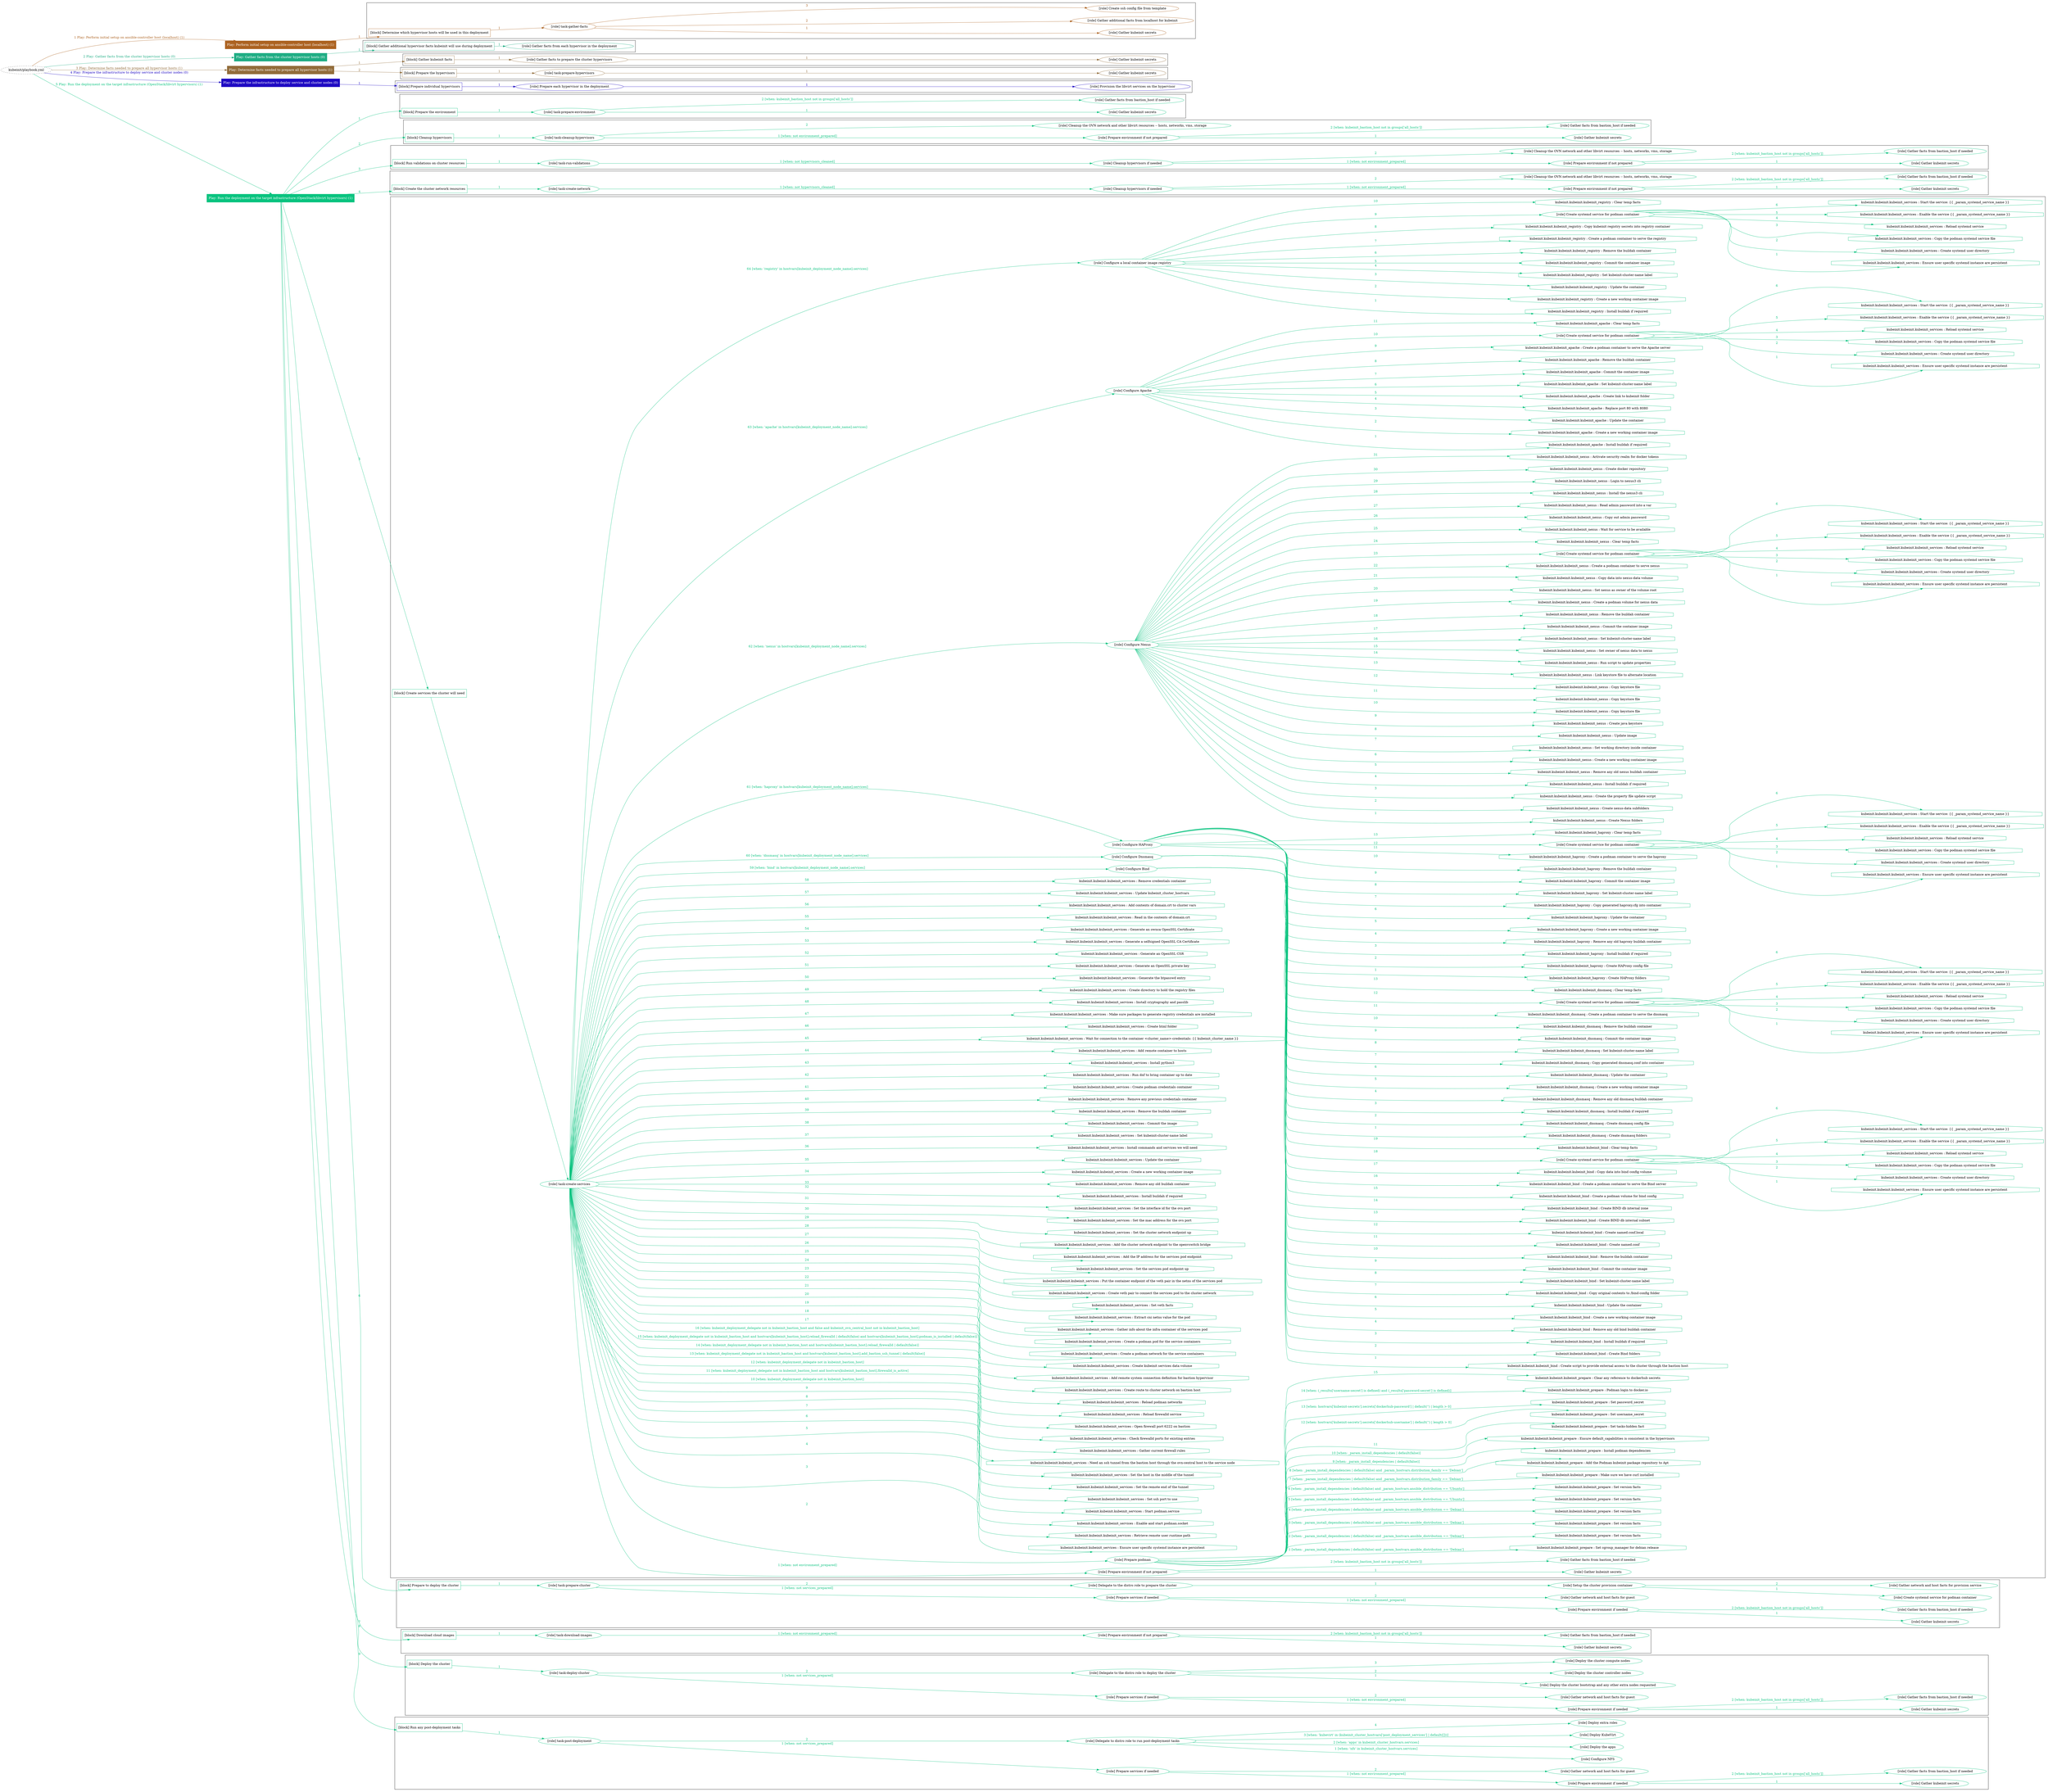 digraph {
	graph [concentrate=true ordering=in rankdir=LR ratio=fill]
	edge [esep=5 sep=10]
	"kubeinit/playbook.yml" [URL="/home/runner/work/kubeinit/kubeinit/kubeinit/playbook.yml" id=playbook_6611ecff style=dotted]
	"kubeinit/playbook.yml" -> play_27b47a1d [label="1 Play: Perform initial setup on ansible-controller host (localhost) (1)" color="#ac6220" fontcolor="#ac6220" id=edge_play_27b47a1d labeltooltip="1 Play: Perform initial setup on ansible-controller host (localhost) (1)" tooltip="1 Play: Perform initial setup on ansible-controller host (localhost) (1)"]
	subgraph "Play: Perform initial setup on ansible-controller host (localhost) (1)" {
		play_27b47a1d [label="Play: Perform initial setup on ansible-controller host (localhost) (1)" URL="/home/runner/work/kubeinit/kubeinit/kubeinit/playbook.yml" color="#ac6220" fontcolor="#ffffff" id=play_27b47a1d shape=box style=filled tooltip=localhost]
		play_27b47a1d -> block_27441a1b [label=1 color="#ac6220" fontcolor="#ac6220" id=edge_block_27441a1b labeltooltip=1 tooltip=1]
		subgraph cluster_block_27441a1b {
			block_27441a1b [label="[block] Determine which hypervisor hosts will be used in this deployment" URL="/home/runner/work/kubeinit/kubeinit/kubeinit/playbook.yml" color="#ac6220" id=block_27441a1b labeltooltip="Determine which hypervisor hosts will be used in this deployment" shape=box tooltip="Determine which hypervisor hosts will be used in this deployment"]
			block_27441a1b -> role_d5d0c129 [label="1 " color="#ac6220" fontcolor="#ac6220" id=edge_role_d5d0c129 labeltooltip="1 " tooltip="1 "]
			subgraph "task-gather-facts" {
				role_d5d0c129 [label="[role] task-gather-facts" URL="/home/runner/work/kubeinit/kubeinit/kubeinit/playbook.yml" color="#ac6220" id=role_d5d0c129 tooltip="task-gather-facts"]
				role_d5d0c129 -> role_8649cd7f [label="1 " color="#ac6220" fontcolor="#ac6220" id=edge_role_8649cd7f labeltooltip="1 " tooltip="1 "]
				subgraph "Gather kubeinit secrets" {
					role_8649cd7f [label="[role] Gather kubeinit secrets" URL="/home/runner/.ansible/collections/ansible_collections/kubeinit/kubeinit/roles/kubeinit_prepare/tasks/build_hypervisors_group.yml" color="#ac6220" id=role_8649cd7f tooltip="Gather kubeinit secrets"]
				}
				role_d5d0c129 -> role_ba9e007b [label="2 " color="#ac6220" fontcolor="#ac6220" id=edge_role_ba9e007b labeltooltip="2 " tooltip="2 "]
				subgraph "Gather additional facts from localhost for kubeinit" {
					role_ba9e007b [label="[role] Gather additional facts from localhost for kubeinit" URL="/home/runner/.ansible/collections/ansible_collections/kubeinit/kubeinit/roles/kubeinit_prepare/tasks/build_hypervisors_group.yml" color="#ac6220" id=role_ba9e007b tooltip="Gather additional facts from localhost for kubeinit"]
				}
				role_d5d0c129 -> role_b0b443c4 [label="3 " color="#ac6220" fontcolor="#ac6220" id=edge_role_b0b443c4 labeltooltip="3 " tooltip="3 "]
				subgraph "Create ssh config file from template" {
					role_b0b443c4 [label="[role] Create ssh config file from template" URL="/home/runner/.ansible/collections/ansible_collections/kubeinit/kubeinit/roles/kubeinit_prepare/tasks/build_hypervisors_group.yml" color="#ac6220" id=role_b0b443c4 tooltip="Create ssh config file from template"]
				}
			}
		}
	}
	"kubeinit/playbook.yml" -> play_8aaf01a2 [label="2 Play: Gather facts from the cluster hypervisor hosts (0)" color="#1fad84" fontcolor="#1fad84" id=edge_play_8aaf01a2 labeltooltip="2 Play: Gather facts from the cluster hypervisor hosts (0)" tooltip="2 Play: Gather facts from the cluster hypervisor hosts (0)"]
	subgraph "Play: Gather facts from the cluster hypervisor hosts (0)" {
		play_8aaf01a2 [label="Play: Gather facts from the cluster hypervisor hosts (0)" URL="/home/runner/work/kubeinit/kubeinit/kubeinit/playbook.yml" color="#1fad84" fontcolor="#ffffff" id=play_8aaf01a2 shape=box style=filled tooltip="Play: Gather facts from the cluster hypervisor hosts (0)"]
		play_8aaf01a2 -> block_fa1f13eb [label=1 color="#1fad84" fontcolor="#1fad84" id=edge_block_fa1f13eb labeltooltip=1 tooltip=1]
		subgraph cluster_block_fa1f13eb {
			block_fa1f13eb [label="[block] Gather additional hypervisor facts kubeinit will use during deployment" URL="/home/runner/work/kubeinit/kubeinit/kubeinit/playbook.yml" color="#1fad84" id=block_fa1f13eb labeltooltip="Gather additional hypervisor facts kubeinit will use during deployment" shape=box tooltip="Gather additional hypervisor facts kubeinit will use during deployment"]
			block_fa1f13eb -> role_3312a8f5 [label="1 " color="#1fad84" fontcolor="#1fad84" id=edge_role_3312a8f5 labeltooltip="1 " tooltip="1 "]
			subgraph "Gather facts from each hypervisor in the deployment" {
				role_3312a8f5 [label="[role] Gather facts from each hypervisor in the deployment" URL="/home/runner/work/kubeinit/kubeinit/kubeinit/playbook.yml" color="#1fad84" id=role_3312a8f5 tooltip="Gather facts from each hypervisor in the deployment"]
			}
		}
	}
	"kubeinit/playbook.yml" -> play_c9df21b7 [label="3 Play: Determine facts needed to prepare all hypervisor hosts (1)" color="#926c3a" fontcolor="#926c3a" id=edge_play_c9df21b7 labeltooltip="3 Play: Determine facts needed to prepare all hypervisor hosts (1)" tooltip="3 Play: Determine facts needed to prepare all hypervisor hosts (1)"]
	subgraph "Play: Determine facts needed to prepare all hypervisor hosts (1)" {
		play_c9df21b7 [label="Play: Determine facts needed to prepare all hypervisor hosts (1)" URL="/home/runner/work/kubeinit/kubeinit/kubeinit/playbook.yml" color="#926c3a" fontcolor="#ffffff" id=play_c9df21b7 shape=box style=filled tooltip=localhost]
		play_c9df21b7 -> block_780e8bd9 [label=1 color="#926c3a" fontcolor="#926c3a" id=edge_block_780e8bd9 labeltooltip=1 tooltip=1]
		subgraph cluster_block_780e8bd9 {
			block_780e8bd9 [label="[block] Gather kubeinit facts" URL="/home/runner/work/kubeinit/kubeinit/kubeinit/playbook.yml" color="#926c3a" id=block_780e8bd9 labeltooltip="Gather kubeinit facts" shape=box tooltip="Gather kubeinit facts"]
			block_780e8bd9 -> role_66f9da05 [label="1 " color="#926c3a" fontcolor="#926c3a" id=edge_role_66f9da05 labeltooltip="1 " tooltip="1 "]
			subgraph "Gather facts to prepare the cluster hypervisors" {
				role_66f9da05 [label="[role] Gather facts to prepare the cluster hypervisors" URL="/home/runner/work/kubeinit/kubeinit/kubeinit/playbook.yml" color="#926c3a" id=role_66f9da05 tooltip="Gather facts to prepare the cluster hypervisors"]
				role_66f9da05 -> role_c10bccd9 [label="1 " color="#926c3a" fontcolor="#926c3a" id=edge_role_c10bccd9 labeltooltip="1 " tooltip="1 "]
				subgraph "Gather kubeinit secrets" {
					role_c10bccd9 [label="[role] Gather kubeinit secrets" URL="/home/runner/.ansible/collections/ansible_collections/kubeinit/kubeinit/roles/kubeinit_prepare/tasks/gather_kubeinit_facts.yml" color="#926c3a" id=role_c10bccd9 tooltip="Gather kubeinit secrets"]
				}
			}
		}
		play_c9df21b7 -> block_0c367cd0 [label=2 color="#926c3a" fontcolor="#926c3a" id=edge_block_0c367cd0 labeltooltip=2 tooltip=2]
		subgraph cluster_block_0c367cd0 {
			block_0c367cd0 [label="[block] Prepare the hypervisors" URL="/home/runner/work/kubeinit/kubeinit/kubeinit/playbook.yml" color="#926c3a" id=block_0c367cd0 labeltooltip="Prepare the hypervisors" shape=box tooltip="Prepare the hypervisors"]
			block_0c367cd0 -> role_f2bffca2 [label="1 " color="#926c3a" fontcolor="#926c3a" id=edge_role_f2bffca2 labeltooltip="1 " tooltip="1 "]
			subgraph "task-prepare-hypervisors" {
				role_f2bffca2 [label="[role] task-prepare-hypervisors" URL="/home/runner/work/kubeinit/kubeinit/kubeinit/playbook.yml" color="#926c3a" id=role_f2bffca2 tooltip="task-prepare-hypervisors"]
				role_f2bffca2 -> role_4ac28970 [label="1 " color="#926c3a" fontcolor="#926c3a" id=edge_role_4ac28970 labeltooltip="1 " tooltip="1 "]
				subgraph "Gather kubeinit secrets" {
					role_4ac28970 [label="[role] Gather kubeinit secrets" URL="/home/runner/.ansible/collections/ansible_collections/kubeinit/kubeinit/roles/kubeinit_prepare/tasks/gather_kubeinit_facts.yml" color="#926c3a" id=role_4ac28970 tooltip="Gather kubeinit secrets"]
				}
			}
		}
	}
	"kubeinit/playbook.yml" -> play_51245beb [label="4 Play: Prepare the infrastructure to deploy service and cluster nodes (0)" color="#1e09c3" fontcolor="#1e09c3" id=edge_play_51245beb labeltooltip="4 Play: Prepare the infrastructure to deploy service and cluster nodes (0)" tooltip="4 Play: Prepare the infrastructure to deploy service and cluster nodes (0)"]
	subgraph "Play: Prepare the infrastructure to deploy service and cluster nodes (0)" {
		play_51245beb [label="Play: Prepare the infrastructure to deploy service and cluster nodes (0)" URL="/home/runner/work/kubeinit/kubeinit/kubeinit/playbook.yml" color="#1e09c3" fontcolor="#ffffff" id=play_51245beb shape=box style=filled tooltip="Play: Prepare the infrastructure to deploy service and cluster nodes (0)"]
		play_51245beb -> block_94763696 [label=1 color="#1e09c3" fontcolor="#1e09c3" id=edge_block_94763696 labeltooltip=1 tooltip=1]
		subgraph cluster_block_94763696 {
			block_94763696 [label="[block] Prepare individual hypervisors" URL="/home/runner/work/kubeinit/kubeinit/kubeinit/playbook.yml" color="#1e09c3" id=block_94763696 labeltooltip="Prepare individual hypervisors" shape=box tooltip="Prepare individual hypervisors"]
			block_94763696 -> role_aebe1bfd [label="1 " color="#1e09c3" fontcolor="#1e09c3" id=edge_role_aebe1bfd labeltooltip="1 " tooltip="1 "]
			subgraph "Prepare each hypervisor in the deployment" {
				role_aebe1bfd [label="[role] Prepare each hypervisor in the deployment" URL="/home/runner/work/kubeinit/kubeinit/kubeinit/playbook.yml" color="#1e09c3" id=role_aebe1bfd tooltip="Prepare each hypervisor in the deployment"]
				role_aebe1bfd -> role_2fd23426 [label="1 " color="#1e09c3" fontcolor="#1e09c3" id=edge_role_2fd23426 labeltooltip="1 " tooltip="1 "]
				subgraph "Provision the libvirt services on the hypervisor" {
					role_2fd23426 [label="[role] Provision the libvirt services on the hypervisor" URL="/home/runner/.ansible/collections/ansible_collections/kubeinit/kubeinit/roles/kubeinit_prepare/tasks/prepare_hypervisor.yml" color="#1e09c3" id=role_2fd23426 tooltip="Provision the libvirt services on the hypervisor"]
				}
			}
		}
	}
	"kubeinit/playbook.yml" -> play_f5c475ff [label="5 Play: Run the deployment on the target infrastructure (OpenStack/libvirt hypervisors) (1)" color="#09c37f" fontcolor="#09c37f" id=edge_play_f5c475ff labeltooltip="5 Play: Run the deployment on the target infrastructure (OpenStack/libvirt hypervisors) (1)" tooltip="5 Play: Run the deployment on the target infrastructure (OpenStack/libvirt hypervisors) (1)"]
	subgraph "Play: Run the deployment on the target infrastructure (OpenStack/libvirt hypervisors) (1)" {
		play_f5c475ff [label="Play: Run the deployment on the target infrastructure (OpenStack/libvirt hypervisors) (1)" URL="/home/runner/work/kubeinit/kubeinit/kubeinit/playbook.yml" color="#09c37f" fontcolor="#ffffff" id=play_f5c475ff shape=box style=filled tooltip=localhost]
		play_f5c475ff -> block_11026bb7 [label=1 color="#09c37f" fontcolor="#09c37f" id=edge_block_11026bb7 labeltooltip=1 tooltip=1]
		subgraph cluster_block_11026bb7 {
			block_11026bb7 [label="[block] Prepare the environment" URL="/home/runner/work/kubeinit/kubeinit/kubeinit/playbook.yml" color="#09c37f" id=block_11026bb7 labeltooltip="Prepare the environment" shape=box tooltip="Prepare the environment"]
			block_11026bb7 -> role_d1b993c7 [label="1 " color="#09c37f" fontcolor="#09c37f" id=edge_role_d1b993c7 labeltooltip="1 " tooltip="1 "]
			subgraph "task-prepare-environment" {
				role_d1b993c7 [label="[role] task-prepare-environment" URL="/home/runner/work/kubeinit/kubeinit/kubeinit/playbook.yml" color="#09c37f" id=role_d1b993c7 tooltip="task-prepare-environment"]
				role_d1b993c7 -> role_0014f59a [label="1 " color="#09c37f" fontcolor="#09c37f" id=edge_role_0014f59a labeltooltip="1 " tooltip="1 "]
				subgraph "Gather kubeinit secrets" {
					role_0014f59a [label="[role] Gather kubeinit secrets" URL="/home/runner/.ansible/collections/ansible_collections/kubeinit/kubeinit/roles/kubeinit_prepare/tasks/gather_kubeinit_facts.yml" color="#09c37f" id=role_0014f59a tooltip="Gather kubeinit secrets"]
				}
				role_d1b993c7 -> role_17781d7d [label="2 [when: kubeinit_bastion_host not in groups['all_hosts']]" color="#09c37f" fontcolor="#09c37f" id=edge_role_17781d7d labeltooltip="2 [when: kubeinit_bastion_host not in groups['all_hosts']]" tooltip="2 [when: kubeinit_bastion_host not in groups['all_hosts']]"]
				subgraph "Gather facts from bastion_host if needed" {
					role_17781d7d [label="[role] Gather facts from bastion_host if needed" URL="/home/runner/.ansible/collections/ansible_collections/kubeinit/kubeinit/roles/kubeinit_prepare/tasks/main.yml" color="#09c37f" id=role_17781d7d tooltip="Gather facts from bastion_host if needed"]
				}
			}
		}
		play_f5c475ff -> block_ac27132c [label=2 color="#09c37f" fontcolor="#09c37f" id=edge_block_ac27132c labeltooltip=2 tooltip=2]
		subgraph cluster_block_ac27132c {
			block_ac27132c [label="[block] Cleanup hypervisors" URL="/home/runner/work/kubeinit/kubeinit/kubeinit/playbook.yml" color="#09c37f" id=block_ac27132c labeltooltip="Cleanup hypervisors" shape=box tooltip="Cleanup hypervisors"]
			block_ac27132c -> role_7c86a4ad [label="1 " color="#09c37f" fontcolor="#09c37f" id=edge_role_7c86a4ad labeltooltip="1 " tooltip="1 "]
			subgraph "task-cleanup-hypervisors" {
				role_7c86a4ad [label="[role] task-cleanup-hypervisors" URL="/home/runner/work/kubeinit/kubeinit/kubeinit/playbook.yml" color="#09c37f" id=role_7c86a4ad tooltip="task-cleanup-hypervisors"]
				role_7c86a4ad -> role_5e2a00c7 [label="1 [when: not environment_prepared]" color="#09c37f" fontcolor="#09c37f" id=edge_role_5e2a00c7 labeltooltip="1 [when: not environment_prepared]" tooltip="1 [when: not environment_prepared]"]
				subgraph "Prepare environment if not prepared" {
					role_5e2a00c7 [label="[role] Prepare environment if not prepared" URL="/home/runner/.ansible/collections/ansible_collections/kubeinit/kubeinit/roles/kubeinit_libvirt/tasks/cleanup_hypervisors.yml" color="#09c37f" id=role_5e2a00c7 tooltip="Prepare environment if not prepared"]
					role_5e2a00c7 -> role_520eb7fa [label="1 " color="#09c37f" fontcolor="#09c37f" id=edge_role_520eb7fa labeltooltip="1 " tooltip="1 "]
					subgraph "Gather kubeinit secrets" {
						role_520eb7fa [label="[role] Gather kubeinit secrets" URL="/home/runner/.ansible/collections/ansible_collections/kubeinit/kubeinit/roles/kubeinit_prepare/tasks/gather_kubeinit_facts.yml" color="#09c37f" id=role_520eb7fa tooltip="Gather kubeinit secrets"]
					}
					role_5e2a00c7 -> role_f8981d68 [label="2 [when: kubeinit_bastion_host not in groups['all_hosts']]" color="#09c37f" fontcolor="#09c37f" id=edge_role_f8981d68 labeltooltip="2 [when: kubeinit_bastion_host not in groups['all_hosts']]" tooltip="2 [when: kubeinit_bastion_host not in groups['all_hosts']]"]
					subgraph "Gather facts from bastion_host if needed" {
						role_f8981d68 [label="[role] Gather facts from bastion_host if needed" URL="/home/runner/.ansible/collections/ansible_collections/kubeinit/kubeinit/roles/kubeinit_prepare/tasks/main.yml" color="#09c37f" id=role_f8981d68 tooltip="Gather facts from bastion_host if needed"]
					}
				}
				role_7c86a4ad -> role_5c40f88a [label="2 " color="#09c37f" fontcolor="#09c37f" id=edge_role_5c40f88a labeltooltip="2 " tooltip="2 "]
				subgraph "Cleanup the OVN network and other libvirt resources -- hosts, networks, vms, storage" {
					role_5c40f88a [label="[role] Cleanup the OVN network and other libvirt resources -- hosts, networks, vms, storage" URL="/home/runner/.ansible/collections/ansible_collections/kubeinit/kubeinit/roles/kubeinit_libvirt/tasks/cleanup_hypervisors.yml" color="#09c37f" id=role_5c40f88a tooltip="Cleanup the OVN network and other libvirt resources -- hosts, networks, vms, storage"]
				}
			}
		}
		play_f5c475ff -> block_f60350ba [label=3 color="#09c37f" fontcolor="#09c37f" id=edge_block_f60350ba labeltooltip=3 tooltip=3]
		subgraph cluster_block_f60350ba {
			block_f60350ba [label="[block] Run validations on cluster resources" URL="/home/runner/work/kubeinit/kubeinit/kubeinit/playbook.yml" color="#09c37f" id=block_f60350ba labeltooltip="Run validations on cluster resources" shape=box tooltip="Run validations on cluster resources"]
			block_f60350ba -> role_adae063b [label="1 " color="#09c37f" fontcolor="#09c37f" id=edge_role_adae063b labeltooltip="1 " tooltip="1 "]
			subgraph "task-run-validations" {
				role_adae063b [label="[role] task-run-validations" URL="/home/runner/work/kubeinit/kubeinit/kubeinit/playbook.yml" color="#09c37f" id=role_adae063b tooltip="task-run-validations"]
				role_adae063b -> role_99018e40 [label="1 [when: not hypervisors_cleaned]" color="#09c37f" fontcolor="#09c37f" id=edge_role_99018e40 labeltooltip="1 [when: not hypervisors_cleaned]" tooltip="1 [when: not hypervisors_cleaned]"]
				subgraph "Cleanup hypervisors if needed" {
					role_99018e40 [label="[role] Cleanup hypervisors if needed" URL="/home/runner/.ansible/collections/ansible_collections/kubeinit/kubeinit/roles/kubeinit_validations/tasks/main.yml" color="#09c37f" id=role_99018e40 tooltip="Cleanup hypervisors if needed"]
					role_99018e40 -> role_4c7a57fe [label="1 [when: not environment_prepared]" color="#09c37f" fontcolor="#09c37f" id=edge_role_4c7a57fe labeltooltip="1 [when: not environment_prepared]" tooltip="1 [when: not environment_prepared]"]
					subgraph "Prepare environment if not prepared" {
						role_4c7a57fe [label="[role] Prepare environment if not prepared" URL="/home/runner/.ansible/collections/ansible_collections/kubeinit/kubeinit/roles/kubeinit_libvirt/tasks/cleanup_hypervisors.yml" color="#09c37f" id=role_4c7a57fe tooltip="Prepare environment if not prepared"]
						role_4c7a57fe -> role_38f6bd13 [label="1 " color="#09c37f" fontcolor="#09c37f" id=edge_role_38f6bd13 labeltooltip="1 " tooltip="1 "]
						subgraph "Gather kubeinit secrets" {
							role_38f6bd13 [label="[role] Gather kubeinit secrets" URL="/home/runner/.ansible/collections/ansible_collections/kubeinit/kubeinit/roles/kubeinit_prepare/tasks/gather_kubeinit_facts.yml" color="#09c37f" id=role_38f6bd13 tooltip="Gather kubeinit secrets"]
						}
						role_4c7a57fe -> role_d2c4d06b [label="2 [when: kubeinit_bastion_host not in groups['all_hosts']]" color="#09c37f" fontcolor="#09c37f" id=edge_role_d2c4d06b labeltooltip="2 [when: kubeinit_bastion_host not in groups['all_hosts']]" tooltip="2 [when: kubeinit_bastion_host not in groups['all_hosts']]"]
						subgraph "Gather facts from bastion_host if needed" {
							role_d2c4d06b [label="[role] Gather facts from bastion_host if needed" URL="/home/runner/.ansible/collections/ansible_collections/kubeinit/kubeinit/roles/kubeinit_prepare/tasks/main.yml" color="#09c37f" id=role_d2c4d06b tooltip="Gather facts from bastion_host if needed"]
						}
					}
					role_99018e40 -> role_a93638fe [label="2 " color="#09c37f" fontcolor="#09c37f" id=edge_role_a93638fe labeltooltip="2 " tooltip="2 "]
					subgraph "Cleanup the OVN network and other libvirt resources -- hosts, networks, vms, storage" {
						role_a93638fe [label="[role] Cleanup the OVN network and other libvirt resources -- hosts, networks, vms, storage" URL="/home/runner/.ansible/collections/ansible_collections/kubeinit/kubeinit/roles/kubeinit_libvirt/tasks/cleanup_hypervisors.yml" color="#09c37f" id=role_a93638fe tooltip="Cleanup the OVN network and other libvirt resources -- hosts, networks, vms, storage"]
					}
				}
			}
		}
		play_f5c475ff -> block_6e462bef [label=4 color="#09c37f" fontcolor="#09c37f" id=edge_block_6e462bef labeltooltip=4 tooltip=4]
		subgraph cluster_block_6e462bef {
			block_6e462bef [label="[block] Create the cluster network resources" URL="/home/runner/work/kubeinit/kubeinit/kubeinit/playbook.yml" color="#09c37f" id=block_6e462bef labeltooltip="Create the cluster network resources" shape=box tooltip="Create the cluster network resources"]
			block_6e462bef -> role_3bae01f8 [label="1 " color="#09c37f" fontcolor="#09c37f" id=edge_role_3bae01f8 labeltooltip="1 " tooltip="1 "]
			subgraph "task-create-network" {
				role_3bae01f8 [label="[role] task-create-network" URL="/home/runner/work/kubeinit/kubeinit/kubeinit/playbook.yml" color="#09c37f" id=role_3bae01f8 tooltip="task-create-network"]
				role_3bae01f8 -> role_a0212adb [label="1 [when: not hypervisors_cleaned]" color="#09c37f" fontcolor="#09c37f" id=edge_role_a0212adb labeltooltip="1 [when: not hypervisors_cleaned]" tooltip="1 [when: not hypervisors_cleaned]"]
				subgraph "Cleanup hypervisors if needed" {
					role_a0212adb [label="[role] Cleanup hypervisors if needed" URL="/home/runner/.ansible/collections/ansible_collections/kubeinit/kubeinit/roles/kubeinit_libvirt/tasks/create_network.yml" color="#09c37f" id=role_a0212adb tooltip="Cleanup hypervisors if needed"]
					role_a0212adb -> role_fa31844f [label="1 [when: not environment_prepared]" color="#09c37f" fontcolor="#09c37f" id=edge_role_fa31844f labeltooltip="1 [when: not environment_prepared]" tooltip="1 [when: not environment_prepared]"]
					subgraph "Prepare environment if not prepared" {
						role_fa31844f [label="[role] Prepare environment if not prepared" URL="/home/runner/.ansible/collections/ansible_collections/kubeinit/kubeinit/roles/kubeinit_libvirt/tasks/cleanup_hypervisors.yml" color="#09c37f" id=role_fa31844f tooltip="Prepare environment if not prepared"]
						role_fa31844f -> role_69487841 [label="1 " color="#09c37f" fontcolor="#09c37f" id=edge_role_69487841 labeltooltip="1 " tooltip="1 "]
						subgraph "Gather kubeinit secrets" {
							role_69487841 [label="[role] Gather kubeinit secrets" URL="/home/runner/.ansible/collections/ansible_collections/kubeinit/kubeinit/roles/kubeinit_prepare/tasks/gather_kubeinit_facts.yml" color="#09c37f" id=role_69487841 tooltip="Gather kubeinit secrets"]
						}
						role_fa31844f -> role_e8e5ffc4 [label="2 [when: kubeinit_bastion_host not in groups['all_hosts']]" color="#09c37f" fontcolor="#09c37f" id=edge_role_e8e5ffc4 labeltooltip="2 [when: kubeinit_bastion_host not in groups['all_hosts']]" tooltip="2 [when: kubeinit_bastion_host not in groups['all_hosts']]"]
						subgraph "Gather facts from bastion_host if needed" {
							role_e8e5ffc4 [label="[role] Gather facts from bastion_host if needed" URL="/home/runner/.ansible/collections/ansible_collections/kubeinit/kubeinit/roles/kubeinit_prepare/tasks/main.yml" color="#09c37f" id=role_e8e5ffc4 tooltip="Gather facts from bastion_host if needed"]
						}
					}
					role_a0212adb -> role_f688042b [label="2 " color="#09c37f" fontcolor="#09c37f" id=edge_role_f688042b labeltooltip="2 " tooltip="2 "]
					subgraph "Cleanup the OVN network and other libvirt resources -- hosts, networks, vms, storage" {
						role_f688042b [label="[role] Cleanup the OVN network and other libvirt resources -- hosts, networks, vms, storage" URL="/home/runner/.ansible/collections/ansible_collections/kubeinit/kubeinit/roles/kubeinit_libvirt/tasks/cleanup_hypervisors.yml" color="#09c37f" id=role_f688042b tooltip="Cleanup the OVN network and other libvirt resources -- hosts, networks, vms, storage"]
					}
				}
			}
		}
		play_f5c475ff -> block_a5086eed [label=5 color="#09c37f" fontcolor="#09c37f" id=edge_block_a5086eed labeltooltip=5 tooltip=5]
		subgraph cluster_block_a5086eed {
			block_a5086eed [label="[block] Create services the cluster will need" URL="/home/runner/work/kubeinit/kubeinit/kubeinit/playbook.yml" color="#09c37f" id=block_a5086eed labeltooltip="Create services the cluster will need" shape=box tooltip="Create services the cluster will need"]
			block_a5086eed -> role_9761573a [label="1 " color="#09c37f" fontcolor="#09c37f" id=edge_role_9761573a labeltooltip="1 " tooltip="1 "]
			subgraph "task-create-services" {
				role_9761573a [label="[role] task-create-services" URL="/home/runner/work/kubeinit/kubeinit/kubeinit/playbook.yml" color="#09c37f" id=role_9761573a tooltip="task-create-services"]
				role_9761573a -> role_8eb3972c [label="1 [when: not environment_prepared]" color="#09c37f" fontcolor="#09c37f" id=edge_role_8eb3972c labeltooltip="1 [when: not environment_prepared]" tooltip="1 [when: not environment_prepared]"]
				subgraph "Prepare environment if not prepared" {
					role_8eb3972c [label="[role] Prepare environment if not prepared" URL="/home/runner/.ansible/collections/ansible_collections/kubeinit/kubeinit/roles/kubeinit_services/tasks/main.yml" color="#09c37f" id=role_8eb3972c tooltip="Prepare environment if not prepared"]
					role_8eb3972c -> role_89348023 [label="1 " color="#09c37f" fontcolor="#09c37f" id=edge_role_89348023 labeltooltip="1 " tooltip="1 "]
					subgraph "Gather kubeinit secrets" {
						role_89348023 [label="[role] Gather kubeinit secrets" URL="/home/runner/.ansible/collections/ansible_collections/kubeinit/kubeinit/roles/kubeinit_prepare/tasks/gather_kubeinit_facts.yml" color="#09c37f" id=role_89348023 tooltip="Gather kubeinit secrets"]
					}
					role_8eb3972c -> role_98538c91 [label="2 [when: kubeinit_bastion_host not in groups['all_hosts']]" color="#09c37f" fontcolor="#09c37f" id=edge_role_98538c91 labeltooltip="2 [when: kubeinit_bastion_host not in groups['all_hosts']]" tooltip="2 [when: kubeinit_bastion_host not in groups['all_hosts']]"]
					subgraph "Gather facts from bastion_host if needed" {
						role_98538c91 [label="[role] Gather facts from bastion_host if needed" URL="/home/runner/.ansible/collections/ansible_collections/kubeinit/kubeinit/roles/kubeinit_prepare/tasks/main.yml" color="#09c37f" id=role_98538c91 tooltip="Gather facts from bastion_host if needed"]
					}
				}
				role_9761573a -> role_6f663d9f [label="2 " color="#09c37f" fontcolor="#09c37f" id=edge_role_6f663d9f labeltooltip="2 " tooltip="2 "]
				subgraph "Prepare podman" {
					role_6f663d9f [label="[role] Prepare podman" URL="/home/runner/.ansible/collections/ansible_collections/kubeinit/kubeinit/roles/kubeinit_services/tasks/00_create_service_pod.yml" color="#09c37f" id=role_6f663d9f tooltip="Prepare podman"]
					task_d555722b [label="kubeinit.kubeinit.kubeinit_prepare : Set cgroup_manager for debian release" URL="/home/runner/.ansible/collections/ansible_collections/kubeinit/kubeinit/roles/kubeinit_prepare/tasks/prepare_podman.yml" color="#09c37f" id=task_d555722b shape=octagon tooltip="kubeinit.kubeinit.kubeinit_prepare : Set cgroup_manager for debian release"]
					role_6f663d9f -> task_d555722b [label="1 [when: _param_install_dependencies | default(false) and _param_hostvars.ansible_distribution == 'Debian']" color="#09c37f" fontcolor="#09c37f" id=edge_task_d555722b labeltooltip="1 [when: _param_install_dependencies | default(false) and _param_hostvars.ansible_distribution == 'Debian']" tooltip="1 [when: _param_install_dependencies | default(false) and _param_hostvars.ansible_distribution == 'Debian']"]
					task_2bac6fbd [label="kubeinit.kubeinit.kubeinit_prepare : Set version facts" URL="/home/runner/.ansible/collections/ansible_collections/kubeinit/kubeinit/roles/kubeinit_prepare/tasks/prepare_podman.yml" color="#09c37f" id=task_2bac6fbd shape=octagon tooltip="kubeinit.kubeinit.kubeinit_prepare : Set version facts"]
					role_6f663d9f -> task_2bac6fbd [label="2 [when: _param_install_dependencies | default(false) and _param_hostvars.ansible_distribution == 'Debian']" color="#09c37f" fontcolor="#09c37f" id=edge_task_2bac6fbd labeltooltip="2 [when: _param_install_dependencies | default(false) and _param_hostvars.ansible_distribution == 'Debian']" tooltip="2 [when: _param_install_dependencies | default(false) and _param_hostvars.ansible_distribution == 'Debian']"]
					task_382222eb [label="kubeinit.kubeinit.kubeinit_prepare : Set version facts" URL="/home/runner/.ansible/collections/ansible_collections/kubeinit/kubeinit/roles/kubeinit_prepare/tasks/prepare_podman.yml" color="#09c37f" id=task_382222eb shape=octagon tooltip="kubeinit.kubeinit.kubeinit_prepare : Set version facts"]
					role_6f663d9f -> task_382222eb [label="3 [when: _param_install_dependencies | default(false) and _param_hostvars.ansible_distribution == 'Debian']" color="#09c37f" fontcolor="#09c37f" id=edge_task_382222eb labeltooltip="3 [when: _param_install_dependencies | default(false) and _param_hostvars.ansible_distribution == 'Debian']" tooltip="3 [when: _param_install_dependencies | default(false) and _param_hostvars.ansible_distribution == 'Debian']"]
					task_51ca8377 [label="kubeinit.kubeinit.kubeinit_prepare : Set version facts" URL="/home/runner/.ansible/collections/ansible_collections/kubeinit/kubeinit/roles/kubeinit_prepare/tasks/prepare_podman.yml" color="#09c37f" id=task_51ca8377 shape=octagon tooltip="kubeinit.kubeinit.kubeinit_prepare : Set version facts"]
					role_6f663d9f -> task_51ca8377 [label="4 [when: _param_install_dependencies | default(false) and _param_hostvars.ansible_distribution == 'Debian']" color="#09c37f" fontcolor="#09c37f" id=edge_task_51ca8377 labeltooltip="4 [when: _param_install_dependencies | default(false) and _param_hostvars.ansible_distribution == 'Debian']" tooltip="4 [when: _param_install_dependencies | default(false) and _param_hostvars.ansible_distribution == 'Debian']"]
					task_476beef2 [label="kubeinit.kubeinit.kubeinit_prepare : Set version facts" URL="/home/runner/.ansible/collections/ansible_collections/kubeinit/kubeinit/roles/kubeinit_prepare/tasks/prepare_podman.yml" color="#09c37f" id=task_476beef2 shape=octagon tooltip="kubeinit.kubeinit.kubeinit_prepare : Set version facts"]
					role_6f663d9f -> task_476beef2 [label="5 [when: _param_install_dependencies | default(false) and _param_hostvars.ansible_distribution == 'Ubuntu']" color="#09c37f" fontcolor="#09c37f" id=edge_task_476beef2 labeltooltip="5 [when: _param_install_dependencies | default(false) and _param_hostvars.ansible_distribution == 'Ubuntu']" tooltip="5 [when: _param_install_dependencies | default(false) and _param_hostvars.ansible_distribution == 'Ubuntu']"]
					task_eb704254 [label="kubeinit.kubeinit.kubeinit_prepare : Set version facts" URL="/home/runner/.ansible/collections/ansible_collections/kubeinit/kubeinit/roles/kubeinit_prepare/tasks/prepare_podman.yml" color="#09c37f" id=task_eb704254 shape=octagon tooltip="kubeinit.kubeinit.kubeinit_prepare : Set version facts"]
					role_6f663d9f -> task_eb704254 [label="6 [when: _param_install_dependencies | default(false) and _param_hostvars.ansible_distribution == 'Ubuntu']" color="#09c37f" fontcolor="#09c37f" id=edge_task_eb704254 labeltooltip="6 [when: _param_install_dependencies | default(false) and _param_hostvars.ansible_distribution == 'Ubuntu']" tooltip="6 [when: _param_install_dependencies | default(false) and _param_hostvars.ansible_distribution == 'Ubuntu']"]
					task_62b0f352 [label="kubeinit.kubeinit.kubeinit_prepare : Make sure we have curl installed" URL="/home/runner/.ansible/collections/ansible_collections/kubeinit/kubeinit/roles/kubeinit_prepare/tasks/prepare_podman.yml" color="#09c37f" id=task_62b0f352 shape=octagon tooltip="kubeinit.kubeinit.kubeinit_prepare : Make sure we have curl installed"]
					role_6f663d9f -> task_62b0f352 [label="7 [when: _param_install_dependencies | default(false) and _param_hostvars.distribution_family == 'Debian']" color="#09c37f" fontcolor="#09c37f" id=edge_task_62b0f352 labeltooltip="7 [when: _param_install_dependencies | default(false) and _param_hostvars.distribution_family == 'Debian']" tooltip="7 [when: _param_install_dependencies | default(false) and _param_hostvars.distribution_family == 'Debian']"]
					task_62a26b7a [label="kubeinit.kubeinit.kubeinit_prepare : Add the Podman kubeinit package repository to Apt" URL="/home/runner/.ansible/collections/ansible_collections/kubeinit/kubeinit/roles/kubeinit_prepare/tasks/prepare_podman.yml" color="#09c37f" id=task_62a26b7a shape=octagon tooltip="kubeinit.kubeinit.kubeinit_prepare : Add the Podman kubeinit package repository to Apt"]
					role_6f663d9f -> task_62a26b7a [label="8 [when: _param_install_dependencies | default(false) and _param_hostvars.distribution_family == 'Debian']" color="#09c37f" fontcolor="#09c37f" id=edge_task_62a26b7a labeltooltip="8 [when: _param_install_dependencies | default(false) and _param_hostvars.distribution_family == 'Debian']" tooltip="8 [when: _param_install_dependencies | default(false) and _param_hostvars.distribution_family == 'Debian']"]
					task_1f9748b9 [label="kubeinit.kubeinit.kubeinit_prepare : Install podman dependencies" URL="/home/runner/.ansible/collections/ansible_collections/kubeinit/kubeinit/roles/kubeinit_prepare/tasks/prepare_podman.yml" color="#09c37f" id=task_1f9748b9 shape=octagon tooltip="kubeinit.kubeinit.kubeinit_prepare : Install podman dependencies"]
					role_6f663d9f -> task_1f9748b9 [label="9 [when: _param_install_dependencies | default(false)]" color="#09c37f" fontcolor="#09c37f" id=edge_task_1f9748b9 labeltooltip="9 [when: _param_install_dependencies | default(false)]" tooltip="9 [when: _param_install_dependencies | default(false)]"]
					task_f19360f9 [label="kubeinit.kubeinit.kubeinit_prepare : Ensure default_capabilities is consistent in the hypervisors" URL="/home/runner/.ansible/collections/ansible_collections/kubeinit/kubeinit/roles/kubeinit_prepare/tasks/prepare_podman.yml" color="#09c37f" id=task_f19360f9 shape=octagon tooltip="kubeinit.kubeinit.kubeinit_prepare : Ensure default_capabilities is consistent in the hypervisors"]
					role_6f663d9f -> task_f19360f9 [label="10 [when: _param_install_dependencies | default(false)]" color="#09c37f" fontcolor="#09c37f" id=edge_task_f19360f9 labeltooltip="10 [when: _param_install_dependencies | default(false)]" tooltip="10 [when: _param_install_dependencies | default(false)]"]
					task_fafceb31 [label="kubeinit.kubeinit.kubeinit_prepare : Set tasks-hidden fact" URL="/home/runner/.ansible/collections/ansible_collections/kubeinit/kubeinit/roles/kubeinit_prepare/tasks/prepare_podman.yml" color="#09c37f" id=task_fafceb31 shape=octagon tooltip="kubeinit.kubeinit.kubeinit_prepare : Set tasks-hidden fact"]
					role_6f663d9f -> task_fafceb31 [label="11 " color="#09c37f" fontcolor="#09c37f" id=edge_task_fafceb31 labeltooltip="11 " tooltip="11 "]
					task_6b15fcb6 [label="kubeinit.kubeinit.kubeinit_prepare : Set username_secret" URL="/home/runner/.ansible/collections/ansible_collections/kubeinit/kubeinit/roles/kubeinit_prepare/tasks/prepare_podman.yml" color="#09c37f" id=task_6b15fcb6 shape=octagon tooltip="kubeinit.kubeinit.kubeinit_prepare : Set username_secret"]
					role_6f663d9f -> task_6b15fcb6 [label="12 [when: hostvars['kubeinit-secrets'].secrets['dockerhub-username'] | default('') | length > 0]" color="#09c37f" fontcolor="#09c37f" id=edge_task_6b15fcb6 labeltooltip="12 [when: hostvars['kubeinit-secrets'].secrets['dockerhub-username'] | default('') | length > 0]" tooltip="12 [when: hostvars['kubeinit-secrets'].secrets['dockerhub-username'] | default('') | length > 0]"]
					task_0b7a2a1a [label="kubeinit.kubeinit.kubeinit_prepare : Set password_secret" URL="/home/runner/.ansible/collections/ansible_collections/kubeinit/kubeinit/roles/kubeinit_prepare/tasks/prepare_podman.yml" color="#09c37f" id=task_0b7a2a1a shape=octagon tooltip="kubeinit.kubeinit.kubeinit_prepare : Set password_secret"]
					role_6f663d9f -> task_0b7a2a1a [label="13 [when: hostvars['kubeinit-secrets'].secrets['dockerhub-password'] | default('') | length > 0]" color="#09c37f" fontcolor="#09c37f" id=edge_task_0b7a2a1a labeltooltip="13 [when: hostvars['kubeinit-secrets'].secrets['dockerhub-password'] | default('') | length > 0]" tooltip="13 [when: hostvars['kubeinit-secrets'].secrets['dockerhub-password'] | default('') | length > 0]"]
					task_fe97f819 [label="kubeinit.kubeinit.kubeinit_prepare : Podman login to docker.io" URL="/home/runner/.ansible/collections/ansible_collections/kubeinit/kubeinit/roles/kubeinit_prepare/tasks/prepare_podman.yml" color="#09c37f" id=task_fe97f819 shape=octagon tooltip="kubeinit.kubeinit.kubeinit_prepare : Podman login to docker.io"]
					role_6f663d9f -> task_fe97f819 [label="14 [when: (_results['username-secret'] is defined) and (_results['password-secret'] is defined)]" color="#09c37f" fontcolor="#09c37f" id=edge_task_fe97f819 labeltooltip="14 [when: (_results['username-secret'] is defined) and (_results['password-secret'] is defined)]" tooltip="14 [when: (_results['username-secret'] is defined) and (_results['password-secret'] is defined)]"]
					task_77442ab6 [label="kubeinit.kubeinit.kubeinit_prepare : Clear any reference to dockerhub secrets" URL="/home/runner/.ansible/collections/ansible_collections/kubeinit/kubeinit/roles/kubeinit_prepare/tasks/prepare_podman.yml" color="#09c37f" id=task_77442ab6 shape=octagon tooltip="kubeinit.kubeinit.kubeinit_prepare : Clear any reference to dockerhub secrets"]
					role_6f663d9f -> task_77442ab6 [label="15 " color="#09c37f" fontcolor="#09c37f" id=edge_task_77442ab6 labeltooltip="15 " tooltip="15 "]
				}
				task_234d6085 [label="kubeinit.kubeinit.kubeinit_services : Ensure user specific systemd instance are persistent" URL="/home/runner/.ansible/collections/ansible_collections/kubeinit/kubeinit/roles/kubeinit_services/tasks/00_create_service_pod.yml" color="#09c37f" id=task_234d6085 shape=octagon tooltip="kubeinit.kubeinit.kubeinit_services : Ensure user specific systemd instance are persistent"]
				role_9761573a -> task_234d6085 [label="3 " color="#09c37f" fontcolor="#09c37f" id=edge_task_234d6085 labeltooltip="3 " tooltip="3 "]
				task_c8a51a72 [label="kubeinit.kubeinit.kubeinit_services : Retrieve remote user runtime path" URL="/home/runner/.ansible/collections/ansible_collections/kubeinit/kubeinit/roles/kubeinit_services/tasks/00_create_service_pod.yml" color="#09c37f" id=task_c8a51a72 shape=octagon tooltip="kubeinit.kubeinit.kubeinit_services : Retrieve remote user runtime path"]
				role_9761573a -> task_c8a51a72 [label="4 " color="#09c37f" fontcolor="#09c37f" id=edge_task_c8a51a72 labeltooltip="4 " tooltip="4 "]
				task_a3b81a90 [label="kubeinit.kubeinit.kubeinit_services : Enable and start podman.socket" URL="/home/runner/.ansible/collections/ansible_collections/kubeinit/kubeinit/roles/kubeinit_services/tasks/00_create_service_pod.yml" color="#09c37f" id=task_a3b81a90 shape=octagon tooltip="kubeinit.kubeinit.kubeinit_services : Enable and start podman.socket"]
				role_9761573a -> task_a3b81a90 [label="5 " color="#09c37f" fontcolor="#09c37f" id=edge_task_a3b81a90 labeltooltip="5 " tooltip="5 "]
				task_6595d8f2 [label="kubeinit.kubeinit.kubeinit_services : Start podman.service" URL="/home/runner/.ansible/collections/ansible_collections/kubeinit/kubeinit/roles/kubeinit_services/tasks/00_create_service_pod.yml" color="#09c37f" id=task_6595d8f2 shape=octagon tooltip="kubeinit.kubeinit.kubeinit_services : Start podman.service"]
				role_9761573a -> task_6595d8f2 [label="6 " color="#09c37f" fontcolor="#09c37f" id=edge_task_6595d8f2 labeltooltip="6 " tooltip="6 "]
				task_02df52dc [label="kubeinit.kubeinit.kubeinit_services : Set ssh port to use" URL="/home/runner/.ansible/collections/ansible_collections/kubeinit/kubeinit/roles/kubeinit_services/tasks/00_create_service_pod.yml" color="#09c37f" id=task_02df52dc shape=octagon tooltip="kubeinit.kubeinit.kubeinit_services : Set ssh port to use"]
				role_9761573a -> task_02df52dc [label="7 " color="#09c37f" fontcolor="#09c37f" id=edge_task_02df52dc labeltooltip="7 " tooltip="7 "]
				task_f01800bd [label="kubeinit.kubeinit.kubeinit_services : Set the remote end of the tunnel" URL="/home/runner/.ansible/collections/ansible_collections/kubeinit/kubeinit/roles/kubeinit_services/tasks/00_create_service_pod.yml" color="#09c37f" id=task_f01800bd shape=octagon tooltip="kubeinit.kubeinit.kubeinit_services : Set the remote end of the tunnel"]
				role_9761573a -> task_f01800bd [label="8 " color="#09c37f" fontcolor="#09c37f" id=edge_task_f01800bd labeltooltip="8 " tooltip="8 "]
				task_d73b0b60 [label="kubeinit.kubeinit.kubeinit_services : Set the host in the middle of the tunnel" URL="/home/runner/.ansible/collections/ansible_collections/kubeinit/kubeinit/roles/kubeinit_services/tasks/00_create_service_pod.yml" color="#09c37f" id=task_d73b0b60 shape=octagon tooltip="kubeinit.kubeinit.kubeinit_services : Set the host in the middle of the tunnel"]
				role_9761573a -> task_d73b0b60 [label="9 " color="#09c37f" fontcolor="#09c37f" id=edge_task_d73b0b60 labeltooltip="9 " tooltip="9 "]
				task_39ce93af [label="kubeinit.kubeinit.kubeinit_services : Need an ssh tunnel from the bastion host through the ovn-central host to the service node" URL="/home/runner/.ansible/collections/ansible_collections/kubeinit/kubeinit/roles/kubeinit_services/tasks/00_create_service_pod.yml" color="#09c37f" id=task_39ce93af shape=octagon tooltip="kubeinit.kubeinit.kubeinit_services : Need an ssh tunnel from the bastion host through the ovn-central host to the service node"]
				role_9761573a -> task_39ce93af [label="10 [when: kubeinit_deployment_delegate not in kubeinit_bastion_host]" color="#09c37f" fontcolor="#09c37f" id=edge_task_39ce93af labeltooltip="10 [when: kubeinit_deployment_delegate not in kubeinit_bastion_host]" tooltip="10 [when: kubeinit_deployment_delegate not in kubeinit_bastion_host]"]
				task_df43e678 [label="kubeinit.kubeinit.kubeinit_services : Gather current firewall rules" URL="/home/runner/.ansible/collections/ansible_collections/kubeinit/kubeinit/roles/kubeinit_services/tasks/00_create_service_pod.yml" color="#09c37f" id=task_df43e678 shape=octagon tooltip="kubeinit.kubeinit.kubeinit_services : Gather current firewall rules"]
				role_9761573a -> task_df43e678 [label="11 [when: kubeinit_deployment_delegate not in kubeinit_bastion_host and hostvars[kubeinit_bastion_host].firewalld_is_active]" color="#09c37f" fontcolor="#09c37f" id=edge_task_df43e678 labeltooltip="11 [when: kubeinit_deployment_delegate not in kubeinit_bastion_host and hostvars[kubeinit_bastion_host].firewalld_is_active]" tooltip="11 [when: kubeinit_deployment_delegate not in kubeinit_bastion_host and hostvars[kubeinit_bastion_host].firewalld_is_active]"]
				task_a4e56ee3 [label="kubeinit.kubeinit.kubeinit_services : Check firewalld ports for existing entries" URL="/home/runner/.ansible/collections/ansible_collections/kubeinit/kubeinit/roles/kubeinit_services/tasks/00_create_service_pod.yml" color="#09c37f" id=task_a4e56ee3 shape=octagon tooltip="kubeinit.kubeinit.kubeinit_services : Check firewalld ports for existing entries"]
				role_9761573a -> task_a4e56ee3 [label="12 [when: kubeinit_deployment_delegate not in kubeinit_bastion_host]" color="#09c37f" fontcolor="#09c37f" id=edge_task_a4e56ee3 labeltooltip="12 [when: kubeinit_deployment_delegate not in kubeinit_bastion_host]" tooltip="12 [when: kubeinit_deployment_delegate not in kubeinit_bastion_host]"]
				task_00f2ebc6 [label="kubeinit.kubeinit.kubeinit_services : Open firewall port 6222 on bastion" URL="/home/runner/.ansible/collections/ansible_collections/kubeinit/kubeinit/roles/kubeinit_services/tasks/00_create_service_pod.yml" color="#09c37f" id=task_00f2ebc6 shape=octagon tooltip="kubeinit.kubeinit.kubeinit_services : Open firewall port 6222 on bastion"]
				role_9761573a -> task_00f2ebc6 [label="13 [when: kubeinit_deployment_delegate not in kubeinit_bastion_host and hostvars[kubeinit_bastion_host].add_bastion_ssh_tunnel | default(false)]" color="#09c37f" fontcolor="#09c37f" id=edge_task_00f2ebc6 labeltooltip="13 [when: kubeinit_deployment_delegate not in kubeinit_bastion_host and hostvars[kubeinit_bastion_host].add_bastion_ssh_tunnel | default(false)]" tooltip="13 [when: kubeinit_deployment_delegate not in kubeinit_bastion_host and hostvars[kubeinit_bastion_host].add_bastion_ssh_tunnel | default(false)]"]
				task_d79c5ec4 [label="kubeinit.kubeinit.kubeinit_services : Reload firewalld service" URL="/home/runner/.ansible/collections/ansible_collections/kubeinit/kubeinit/roles/kubeinit_services/tasks/00_create_service_pod.yml" color="#09c37f" id=task_d79c5ec4 shape=octagon tooltip="kubeinit.kubeinit.kubeinit_services : Reload firewalld service"]
				role_9761573a -> task_d79c5ec4 [label="14 [when: kubeinit_deployment_delegate not in kubeinit_bastion_host and hostvars[kubeinit_bastion_host].reload_firewalld | default(false)]" color="#09c37f" fontcolor="#09c37f" id=edge_task_d79c5ec4 labeltooltip="14 [when: kubeinit_deployment_delegate not in kubeinit_bastion_host and hostvars[kubeinit_bastion_host].reload_firewalld | default(false)]" tooltip="14 [when: kubeinit_deployment_delegate not in kubeinit_bastion_host and hostvars[kubeinit_bastion_host].reload_firewalld | default(false)]"]
				task_df682119 [label="kubeinit.kubeinit.kubeinit_services : Reload podman networks" URL="/home/runner/.ansible/collections/ansible_collections/kubeinit/kubeinit/roles/kubeinit_services/tasks/00_create_service_pod.yml" color="#09c37f" id=task_df682119 shape=octagon tooltip="kubeinit.kubeinit.kubeinit_services : Reload podman networks"]
				role_9761573a -> task_df682119 [label="15 [when: kubeinit_deployment_delegate not in kubeinit_bastion_host and hostvars[kubeinit_bastion_host].reload_firewalld | default(false) and hostvars[kubeinit_bastion_host].podman_is_installed | default(false)]" color="#09c37f" fontcolor="#09c37f" id=edge_task_df682119 labeltooltip="15 [when: kubeinit_deployment_delegate not in kubeinit_bastion_host and hostvars[kubeinit_bastion_host].reload_firewalld | default(false) and hostvars[kubeinit_bastion_host].podman_is_installed | default(false)]" tooltip="15 [when: kubeinit_deployment_delegate not in kubeinit_bastion_host and hostvars[kubeinit_bastion_host].reload_firewalld | default(false) and hostvars[kubeinit_bastion_host].podman_is_installed | default(false)]"]
				task_5849ddc5 [label="kubeinit.kubeinit.kubeinit_services : Create route to cluster network on bastion host" URL="/home/runner/.ansible/collections/ansible_collections/kubeinit/kubeinit/roles/kubeinit_services/tasks/00_create_service_pod.yml" color="#09c37f" id=task_5849ddc5 shape=octagon tooltip="kubeinit.kubeinit.kubeinit_services : Create route to cluster network on bastion host"]
				role_9761573a -> task_5849ddc5 [label="16 [when: kubeinit_deployment_delegate not in kubeinit_bastion_host and false and kubeinit_ovn_central_host not in kubeinit_bastion_host]" color="#09c37f" fontcolor="#09c37f" id=edge_task_5849ddc5 labeltooltip="16 [when: kubeinit_deployment_delegate not in kubeinit_bastion_host and false and kubeinit_ovn_central_host not in kubeinit_bastion_host]" tooltip="16 [when: kubeinit_deployment_delegate not in kubeinit_bastion_host and false and kubeinit_ovn_central_host not in kubeinit_bastion_host]"]
				task_17edfb21 [label="kubeinit.kubeinit.kubeinit_services : Add remote system connection definition for bastion hypervisor" URL="/home/runner/.ansible/collections/ansible_collections/kubeinit/kubeinit/roles/kubeinit_services/tasks/00_create_service_pod.yml" color="#09c37f" id=task_17edfb21 shape=octagon tooltip="kubeinit.kubeinit.kubeinit_services : Add remote system connection definition for bastion hypervisor"]
				role_9761573a -> task_17edfb21 [label="17 " color="#09c37f" fontcolor="#09c37f" id=edge_task_17edfb21 labeltooltip="17 " tooltip="17 "]
				task_d9c6087c [label="kubeinit.kubeinit.kubeinit_services : Create kubeinit services data volume" URL="/home/runner/.ansible/collections/ansible_collections/kubeinit/kubeinit/roles/kubeinit_services/tasks/00_create_service_pod.yml" color="#09c37f" id=task_d9c6087c shape=octagon tooltip="kubeinit.kubeinit.kubeinit_services : Create kubeinit services data volume"]
				role_9761573a -> task_d9c6087c [label="18 " color="#09c37f" fontcolor="#09c37f" id=edge_task_d9c6087c labeltooltip="18 " tooltip="18 "]
				task_ef4fb392 [label="kubeinit.kubeinit.kubeinit_services : Create a podman network for the service containers" URL="/home/runner/.ansible/collections/ansible_collections/kubeinit/kubeinit/roles/kubeinit_services/tasks/00_create_service_pod.yml" color="#09c37f" id=task_ef4fb392 shape=octagon tooltip="kubeinit.kubeinit.kubeinit_services : Create a podman network for the service containers"]
				role_9761573a -> task_ef4fb392 [label="19 " color="#09c37f" fontcolor="#09c37f" id=edge_task_ef4fb392 labeltooltip="19 " tooltip="19 "]
				task_4db49bc6 [label="kubeinit.kubeinit.kubeinit_services : Create a podman pod for the service containers" URL="/home/runner/.ansible/collections/ansible_collections/kubeinit/kubeinit/roles/kubeinit_services/tasks/00_create_service_pod.yml" color="#09c37f" id=task_4db49bc6 shape=octagon tooltip="kubeinit.kubeinit.kubeinit_services : Create a podman pod for the service containers"]
				role_9761573a -> task_4db49bc6 [label="20 " color="#09c37f" fontcolor="#09c37f" id=edge_task_4db49bc6 labeltooltip="20 " tooltip="20 "]
				task_59aabb98 [label="kubeinit.kubeinit.kubeinit_services : Gather info about the infra container of the services pod" URL="/home/runner/.ansible/collections/ansible_collections/kubeinit/kubeinit/roles/kubeinit_services/tasks/00_create_service_pod.yml" color="#09c37f" id=task_59aabb98 shape=octagon tooltip="kubeinit.kubeinit.kubeinit_services : Gather info about the infra container of the services pod"]
				role_9761573a -> task_59aabb98 [label="21 " color="#09c37f" fontcolor="#09c37f" id=edge_task_59aabb98 labeltooltip="21 " tooltip="21 "]
				task_e1f333eb [label="kubeinit.kubeinit.kubeinit_services : Extract cni netns value for the pod" URL="/home/runner/.ansible/collections/ansible_collections/kubeinit/kubeinit/roles/kubeinit_services/tasks/00_create_service_pod.yml" color="#09c37f" id=task_e1f333eb shape=octagon tooltip="kubeinit.kubeinit.kubeinit_services : Extract cni netns value for the pod"]
				role_9761573a -> task_e1f333eb [label="22 " color="#09c37f" fontcolor="#09c37f" id=edge_task_e1f333eb labeltooltip="22 " tooltip="22 "]
				task_39faf476 [label="kubeinit.kubeinit.kubeinit_services : Set veth facts" URL="/home/runner/.ansible/collections/ansible_collections/kubeinit/kubeinit/roles/kubeinit_services/tasks/00_create_service_pod.yml" color="#09c37f" id=task_39faf476 shape=octagon tooltip="kubeinit.kubeinit.kubeinit_services : Set veth facts"]
				role_9761573a -> task_39faf476 [label="23 " color="#09c37f" fontcolor="#09c37f" id=edge_task_39faf476 labeltooltip="23 " tooltip="23 "]
				task_0e1e20d5 [label="kubeinit.kubeinit.kubeinit_services : Create veth pair to connect the services pod to the cluster network" URL="/home/runner/.ansible/collections/ansible_collections/kubeinit/kubeinit/roles/kubeinit_services/tasks/00_create_service_pod.yml" color="#09c37f" id=task_0e1e20d5 shape=octagon tooltip="kubeinit.kubeinit.kubeinit_services : Create veth pair to connect the services pod to the cluster network"]
				role_9761573a -> task_0e1e20d5 [label="24 " color="#09c37f" fontcolor="#09c37f" id=edge_task_0e1e20d5 labeltooltip="24 " tooltip="24 "]
				task_4c145b83 [label="kubeinit.kubeinit.kubeinit_services : Put the container endpoint of the veth pair in the netns of the services pod" URL="/home/runner/.ansible/collections/ansible_collections/kubeinit/kubeinit/roles/kubeinit_services/tasks/00_create_service_pod.yml" color="#09c37f" id=task_4c145b83 shape=octagon tooltip="kubeinit.kubeinit.kubeinit_services : Put the container endpoint of the veth pair in the netns of the services pod"]
				role_9761573a -> task_4c145b83 [label="25 " color="#09c37f" fontcolor="#09c37f" id=edge_task_4c145b83 labeltooltip="25 " tooltip="25 "]
				task_727f9af8 [label="kubeinit.kubeinit.kubeinit_services : Set the services pod endpoint up" URL="/home/runner/.ansible/collections/ansible_collections/kubeinit/kubeinit/roles/kubeinit_services/tasks/00_create_service_pod.yml" color="#09c37f" id=task_727f9af8 shape=octagon tooltip="kubeinit.kubeinit.kubeinit_services : Set the services pod endpoint up"]
				role_9761573a -> task_727f9af8 [label="26 " color="#09c37f" fontcolor="#09c37f" id=edge_task_727f9af8 labeltooltip="26 " tooltip="26 "]
				task_aee7ae03 [label="kubeinit.kubeinit.kubeinit_services : Add the IP address for the services pod endpoint" URL="/home/runner/.ansible/collections/ansible_collections/kubeinit/kubeinit/roles/kubeinit_services/tasks/00_create_service_pod.yml" color="#09c37f" id=task_aee7ae03 shape=octagon tooltip="kubeinit.kubeinit.kubeinit_services : Add the IP address for the services pod endpoint"]
				role_9761573a -> task_aee7ae03 [label="27 " color="#09c37f" fontcolor="#09c37f" id=edge_task_aee7ae03 labeltooltip="27 " tooltip="27 "]
				task_fd212dbe [label="kubeinit.kubeinit.kubeinit_services : Add the cluster network endpoint to the openvswitch bridge" URL="/home/runner/.ansible/collections/ansible_collections/kubeinit/kubeinit/roles/kubeinit_services/tasks/00_create_service_pod.yml" color="#09c37f" id=task_fd212dbe shape=octagon tooltip="kubeinit.kubeinit.kubeinit_services : Add the cluster network endpoint to the openvswitch bridge"]
				role_9761573a -> task_fd212dbe [label="28 " color="#09c37f" fontcolor="#09c37f" id=edge_task_fd212dbe labeltooltip="28 " tooltip="28 "]
				task_79cbd30d [label="kubeinit.kubeinit.kubeinit_services : Set the cluster network endpoint up" URL="/home/runner/.ansible/collections/ansible_collections/kubeinit/kubeinit/roles/kubeinit_services/tasks/00_create_service_pod.yml" color="#09c37f" id=task_79cbd30d shape=octagon tooltip="kubeinit.kubeinit.kubeinit_services : Set the cluster network endpoint up"]
				role_9761573a -> task_79cbd30d [label="29 " color="#09c37f" fontcolor="#09c37f" id=edge_task_79cbd30d labeltooltip="29 " tooltip="29 "]
				task_b55a61ce [label="kubeinit.kubeinit.kubeinit_services : Set the mac address for the ovs port" URL="/home/runner/.ansible/collections/ansible_collections/kubeinit/kubeinit/roles/kubeinit_services/tasks/00_create_service_pod.yml" color="#09c37f" id=task_b55a61ce shape=octagon tooltip="kubeinit.kubeinit.kubeinit_services : Set the mac address for the ovs port"]
				role_9761573a -> task_b55a61ce [label="30 " color="#09c37f" fontcolor="#09c37f" id=edge_task_b55a61ce labeltooltip="30 " tooltip="30 "]
				task_21faed67 [label="kubeinit.kubeinit.kubeinit_services : Set the interface id for the ovs port" URL="/home/runner/.ansible/collections/ansible_collections/kubeinit/kubeinit/roles/kubeinit_services/tasks/00_create_service_pod.yml" color="#09c37f" id=task_21faed67 shape=octagon tooltip="kubeinit.kubeinit.kubeinit_services : Set the interface id for the ovs port"]
				role_9761573a -> task_21faed67 [label="31 " color="#09c37f" fontcolor="#09c37f" id=edge_task_21faed67 labeltooltip="31 " tooltip="31 "]
				task_e9868199 [label="kubeinit.kubeinit.kubeinit_services : Install buildah if required" URL="/home/runner/.ansible/collections/ansible_collections/kubeinit/kubeinit/roles/kubeinit_services/tasks/prepare_credentials.yml" color="#09c37f" id=task_e9868199 shape=octagon tooltip="kubeinit.kubeinit.kubeinit_services : Install buildah if required"]
				role_9761573a -> task_e9868199 [label="32 " color="#09c37f" fontcolor="#09c37f" id=edge_task_e9868199 labeltooltip="32 " tooltip="32 "]
				task_61bc4b31 [label="kubeinit.kubeinit.kubeinit_services : Remove any old buildah container" URL="/home/runner/.ansible/collections/ansible_collections/kubeinit/kubeinit/roles/kubeinit_services/tasks/prepare_credentials.yml" color="#09c37f" id=task_61bc4b31 shape=octagon tooltip="kubeinit.kubeinit.kubeinit_services : Remove any old buildah container"]
				role_9761573a -> task_61bc4b31 [label="33 " color="#09c37f" fontcolor="#09c37f" id=edge_task_61bc4b31 labeltooltip="33 " tooltip="33 "]
				task_fcef93d9 [label="kubeinit.kubeinit.kubeinit_services : Create a new working container image" URL="/home/runner/.ansible/collections/ansible_collections/kubeinit/kubeinit/roles/kubeinit_services/tasks/prepare_credentials.yml" color="#09c37f" id=task_fcef93d9 shape=octagon tooltip="kubeinit.kubeinit.kubeinit_services : Create a new working container image"]
				role_9761573a -> task_fcef93d9 [label="34 " color="#09c37f" fontcolor="#09c37f" id=edge_task_fcef93d9 labeltooltip="34 " tooltip="34 "]
				task_b53f0cff [label="kubeinit.kubeinit.kubeinit_services : Update the container" URL="/home/runner/.ansible/collections/ansible_collections/kubeinit/kubeinit/roles/kubeinit_services/tasks/prepare_credentials.yml" color="#09c37f" id=task_b53f0cff shape=octagon tooltip="kubeinit.kubeinit.kubeinit_services : Update the container"]
				role_9761573a -> task_b53f0cff [label="35 " color="#09c37f" fontcolor="#09c37f" id=edge_task_b53f0cff labeltooltip="35 " tooltip="35 "]
				task_4ef40828 [label="kubeinit.kubeinit.kubeinit_services : Install commands and services we will need" URL="/home/runner/.ansible/collections/ansible_collections/kubeinit/kubeinit/roles/kubeinit_services/tasks/prepare_credentials.yml" color="#09c37f" id=task_4ef40828 shape=octagon tooltip="kubeinit.kubeinit.kubeinit_services : Install commands and services we will need"]
				role_9761573a -> task_4ef40828 [label="36 " color="#09c37f" fontcolor="#09c37f" id=edge_task_4ef40828 labeltooltip="36 " tooltip="36 "]
				task_36181ee7 [label="kubeinit.kubeinit.kubeinit_services : Set kubeinit-cluster-name label" URL="/home/runner/.ansible/collections/ansible_collections/kubeinit/kubeinit/roles/kubeinit_services/tasks/prepare_credentials.yml" color="#09c37f" id=task_36181ee7 shape=octagon tooltip="kubeinit.kubeinit.kubeinit_services : Set kubeinit-cluster-name label"]
				role_9761573a -> task_36181ee7 [label="37 " color="#09c37f" fontcolor="#09c37f" id=edge_task_36181ee7 labeltooltip="37 " tooltip="37 "]
				task_bc7676e9 [label="kubeinit.kubeinit.kubeinit_services : Commit the image" URL="/home/runner/.ansible/collections/ansible_collections/kubeinit/kubeinit/roles/kubeinit_services/tasks/prepare_credentials.yml" color="#09c37f" id=task_bc7676e9 shape=octagon tooltip="kubeinit.kubeinit.kubeinit_services : Commit the image"]
				role_9761573a -> task_bc7676e9 [label="38 " color="#09c37f" fontcolor="#09c37f" id=edge_task_bc7676e9 labeltooltip="38 " tooltip="38 "]
				task_3ed7ca37 [label="kubeinit.kubeinit.kubeinit_services : Remove the buildah container" URL="/home/runner/.ansible/collections/ansible_collections/kubeinit/kubeinit/roles/kubeinit_services/tasks/prepare_credentials.yml" color="#09c37f" id=task_3ed7ca37 shape=octagon tooltip="kubeinit.kubeinit.kubeinit_services : Remove the buildah container"]
				role_9761573a -> task_3ed7ca37 [label="39 " color="#09c37f" fontcolor="#09c37f" id=edge_task_3ed7ca37 labeltooltip="39 " tooltip="39 "]
				task_8171ca3a [label="kubeinit.kubeinit.kubeinit_services : Remove any previous credentials container" URL="/home/runner/.ansible/collections/ansible_collections/kubeinit/kubeinit/roles/kubeinit_services/tasks/prepare_credentials.yml" color="#09c37f" id=task_8171ca3a shape=octagon tooltip="kubeinit.kubeinit.kubeinit_services : Remove any previous credentials container"]
				role_9761573a -> task_8171ca3a [label="40 " color="#09c37f" fontcolor="#09c37f" id=edge_task_8171ca3a labeltooltip="40 " tooltip="40 "]
				task_9725ffc5 [label="kubeinit.kubeinit.kubeinit_services : Create podman credentials container" URL="/home/runner/.ansible/collections/ansible_collections/kubeinit/kubeinit/roles/kubeinit_services/tasks/prepare_credentials.yml" color="#09c37f" id=task_9725ffc5 shape=octagon tooltip="kubeinit.kubeinit.kubeinit_services : Create podman credentials container"]
				role_9761573a -> task_9725ffc5 [label="41 " color="#09c37f" fontcolor="#09c37f" id=edge_task_9725ffc5 labeltooltip="41 " tooltip="41 "]
				task_0e5d467b [label="kubeinit.kubeinit.kubeinit_services : Run dnf to bring container up to date" URL="/home/runner/.ansible/collections/ansible_collections/kubeinit/kubeinit/roles/kubeinit_services/tasks/prepare_credentials.yml" color="#09c37f" id=task_0e5d467b shape=octagon tooltip="kubeinit.kubeinit.kubeinit_services : Run dnf to bring container up to date"]
				role_9761573a -> task_0e5d467b [label="42 " color="#09c37f" fontcolor="#09c37f" id=edge_task_0e5d467b labeltooltip="42 " tooltip="42 "]
				task_263f6f81 [label="kubeinit.kubeinit.kubeinit_services : Install python3" URL="/home/runner/.ansible/collections/ansible_collections/kubeinit/kubeinit/roles/kubeinit_services/tasks/prepare_credentials.yml" color="#09c37f" id=task_263f6f81 shape=octagon tooltip="kubeinit.kubeinit.kubeinit_services : Install python3"]
				role_9761573a -> task_263f6f81 [label="43 " color="#09c37f" fontcolor="#09c37f" id=edge_task_263f6f81 labeltooltip="43 " tooltip="43 "]
				task_a6258075 [label="kubeinit.kubeinit.kubeinit_services : Add remote container to hosts" URL="/home/runner/.ansible/collections/ansible_collections/kubeinit/kubeinit/roles/kubeinit_services/tasks/prepare_credentials.yml" color="#09c37f" id=task_a6258075 shape=octagon tooltip="kubeinit.kubeinit.kubeinit_services : Add remote container to hosts"]
				role_9761573a -> task_a6258075 [label="44 " color="#09c37f" fontcolor="#09c37f" id=edge_task_a6258075 labeltooltip="44 " tooltip="44 "]
				task_9cebd4b1 [label="kubeinit.kubeinit.kubeinit_services : Wait for connection to the container <cluster_name>-credentials: {{ kubeinit_cluster_name }}" URL="/home/runner/.ansible/collections/ansible_collections/kubeinit/kubeinit/roles/kubeinit_services/tasks/prepare_credentials.yml" color="#09c37f" id=task_9cebd4b1 shape=octagon tooltip="kubeinit.kubeinit.kubeinit_services : Wait for connection to the container <cluster_name>-credentials: {{ kubeinit_cluster_name }}"]
				role_9761573a -> task_9cebd4b1 [label="45 " color="#09c37f" fontcolor="#09c37f" id=edge_task_9cebd4b1 labeltooltip="45 " tooltip="45 "]
				task_10f2ba10 [label="kubeinit.kubeinit.kubeinit_services : Create html folder" URL="/home/runner/.ansible/collections/ansible_collections/kubeinit/kubeinit/roles/kubeinit_services/tasks/prepare_credentials.yml" color="#09c37f" id=task_10f2ba10 shape=octagon tooltip="kubeinit.kubeinit.kubeinit_services : Create html folder"]
				role_9761573a -> task_10f2ba10 [label="46 " color="#09c37f" fontcolor="#09c37f" id=edge_task_10f2ba10 labeltooltip="46 " tooltip="46 "]
				task_c7d23c52 [label="kubeinit.kubeinit.kubeinit_services : Make sure packages to generate registry credentials are installed" URL="/home/runner/.ansible/collections/ansible_collections/kubeinit/kubeinit/roles/kubeinit_services/tasks/prepare_credentials.yml" color="#09c37f" id=task_c7d23c52 shape=octagon tooltip="kubeinit.kubeinit.kubeinit_services : Make sure packages to generate registry credentials are installed"]
				role_9761573a -> task_c7d23c52 [label="47 " color="#09c37f" fontcolor="#09c37f" id=edge_task_c7d23c52 labeltooltip="47 " tooltip="47 "]
				task_bef17a4b [label="kubeinit.kubeinit.kubeinit_services : Install cryptography and passlib" URL="/home/runner/.ansible/collections/ansible_collections/kubeinit/kubeinit/roles/kubeinit_services/tasks/prepare_credentials.yml" color="#09c37f" id=task_bef17a4b shape=octagon tooltip="kubeinit.kubeinit.kubeinit_services : Install cryptography and passlib"]
				role_9761573a -> task_bef17a4b [label="48 " color="#09c37f" fontcolor="#09c37f" id=edge_task_bef17a4b labeltooltip="48 " tooltip="48 "]
				task_245231cc [label="kubeinit.kubeinit.kubeinit_services : Create directory to hold the registry files" URL="/home/runner/.ansible/collections/ansible_collections/kubeinit/kubeinit/roles/kubeinit_services/tasks/prepare_credentials.yml" color="#09c37f" id=task_245231cc shape=octagon tooltip="kubeinit.kubeinit.kubeinit_services : Create directory to hold the registry files"]
				role_9761573a -> task_245231cc [label="49 " color="#09c37f" fontcolor="#09c37f" id=edge_task_245231cc labeltooltip="49 " tooltip="49 "]
				task_17da0cf4 [label="kubeinit.kubeinit.kubeinit_services : Generate the htpasswd entry" URL="/home/runner/.ansible/collections/ansible_collections/kubeinit/kubeinit/roles/kubeinit_services/tasks/prepare_credentials.yml" color="#09c37f" id=task_17da0cf4 shape=octagon tooltip="kubeinit.kubeinit.kubeinit_services : Generate the htpasswd entry"]
				role_9761573a -> task_17da0cf4 [label="50 " color="#09c37f" fontcolor="#09c37f" id=edge_task_17da0cf4 labeltooltip="50 " tooltip="50 "]
				task_114153e0 [label="kubeinit.kubeinit.kubeinit_services : Generate an OpenSSL private key" URL="/home/runner/.ansible/collections/ansible_collections/kubeinit/kubeinit/roles/kubeinit_services/tasks/prepare_credentials.yml" color="#09c37f" id=task_114153e0 shape=octagon tooltip="kubeinit.kubeinit.kubeinit_services : Generate an OpenSSL private key"]
				role_9761573a -> task_114153e0 [label="51 " color="#09c37f" fontcolor="#09c37f" id=edge_task_114153e0 labeltooltip="51 " tooltip="51 "]
				task_cfd07192 [label="kubeinit.kubeinit.kubeinit_services : Generate an OpenSSL CSR" URL="/home/runner/.ansible/collections/ansible_collections/kubeinit/kubeinit/roles/kubeinit_services/tasks/prepare_credentials.yml" color="#09c37f" id=task_cfd07192 shape=octagon tooltip="kubeinit.kubeinit.kubeinit_services : Generate an OpenSSL CSR"]
				role_9761573a -> task_cfd07192 [label="52 " color="#09c37f" fontcolor="#09c37f" id=edge_task_cfd07192 labeltooltip="52 " tooltip="52 "]
				task_bbe93cdd [label="kubeinit.kubeinit.kubeinit_services : Generate a selfsigned OpenSSL CA Certificate" URL="/home/runner/.ansible/collections/ansible_collections/kubeinit/kubeinit/roles/kubeinit_services/tasks/prepare_credentials.yml" color="#09c37f" id=task_bbe93cdd shape=octagon tooltip="kubeinit.kubeinit.kubeinit_services : Generate a selfsigned OpenSSL CA Certificate"]
				role_9761573a -> task_bbe93cdd [label="53 " color="#09c37f" fontcolor="#09c37f" id=edge_task_bbe93cdd labeltooltip="53 " tooltip="53 "]
				task_fc4ac5af [label="kubeinit.kubeinit.kubeinit_services : Generate an ownca OpenSSL Certificate" URL="/home/runner/.ansible/collections/ansible_collections/kubeinit/kubeinit/roles/kubeinit_services/tasks/prepare_credentials.yml" color="#09c37f" id=task_fc4ac5af shape=octagon tooltip="kubeinit.kubeinit.kubeinit_services : Generate an ownca OpenSSL Certificate"]
				role_9761573a -> task_fc4ac5af [label="54 " color="#09c37f" fontcolor="#09c37f" id=edge_task_fc4ac5af labeltooltip="54 " tooltip="54 "]
				task_e052ecac [label="kubeinit.kubeinit.kubeinit_services : Read in the contents of domain.crt" URL="/home/runner/.ansible/collections/ansible_collections/kubeinit/kubeinit/roles/kubeinit_services/tasks/prepare_credentials.yml" color="#09c37f" id=task_e052ecac shape=octagon tooltip="kubeinit.kubeinit.kubeinit_services : Read in the contents of domain.crt"]
				role_9761573a -> task_e052ecac [label="55 " color="#09c37f" fontcolor="#09c37f" id=edge_task_e052ecac labeltooltip="55 " tooltip="55 "]
				task_44e3aee6 [label="kubeinit.kubeinit.kubeinit_services : Add contents of domain.crt to cluster vars" URL="/home/runner/.ansible/collections/ansible_collections/kubeinit/kubeinit/roles/kubeinit_services/tasks/prepare_credentials.yml" color="#09c37f" id=task_44e3aee6 shape=octagon tooltip="kubeinit.kubeinit.kubeinit_services : Add contents of domain.crt to cluster vars"]
				role_9761573a -> task_44e3aee6 [label="56 " color="#09c37f" fontcolor="#09c37f" id=edge_task_44e3aee6 labeltooltip="56 " tooltip="56 "]
				task_5abdb128 [label="kubeinit.kubeinit.kubeinit_services : Update kubeinit_cluster_hostvars" URL="/home/runner/.ansible/collections/ansible_collections/kubeinit/kubeinit/roles/kubeinit_services/tasks/prepare_credentials.yml" color="#09c37f" id=task_5abdb128 shape=octagon tooltip="kubeinit.kubeinit.kubeinit_services : Update kubeinit_cluster_hostvars"]
				role_9761573a -> task_5abdb128 [label="57 " color="#09c37f" fontcolor="#09c37f" id=edge_task_5abdb128 labeltooltip="57 " tooltip="57 "]
				task_d9ae83dd [label="kubeinit.kubeinit.kubeinit_services : Remove credentials container" URL="/home/runner/.ansible/collections/ansible_collections/kubeinit/kubeinit/roles/kubeinit_services/tasks/prepare_credentials.yml" color="#09c37f" id=task_d9ae83dd shape=octagon tooltip="kubeinit.kubeinit.kubeinit_services : Remove credentials container"]
				role_9761573a -> task_d9ae83dd [label="58 " color="#09c37f" fontcolor="#09c37f" id=edge_task_d9ae83dd labeltooltip="58 " tooltip="58 "]
				role_9761573a -> role_2871f0b2 [label="59 [when: 'bind' in hostvars[kubeinit_deployment_node_name].services]" color="#09c37f" fontcolor="#09c37f" id=edge_role_2871f0b2 labeltooltip="59 [when: 'bind' in hostvars[kubeinit_deployment_node_name].services]" tooltip="59 [when: 'bind' in hostvars[kubeinit_deployment_node_name].services]"]
				subgraph "Configure Bind" {
					role_2871f0b2 [label="[role] Configure Bind" URL="/home/runner/.ansible/collections/ansible_collections/kubeinit/kubeinit/roles/kubeinit_services/tasks/start_services_containers.yml" color="#09c37f" id=role_2871f0b2 tooltip="Configure Bind"]
					task_375f0ad3 [label="kubeinit.kubeinit.kubeinit_bind : Create script to provide external access to the cluster through the bastion host" URL="/home/runner/.ansible/collections/ansible_collections/kubeinit/kubeinit/roles/kubeinit_bind/tasks/main.yml" color="#09c37f" id=task_375f0ad3 shape=octagon tooltip="kubeinit.kubeinit.kubeinit_bind : Create script to provide external access to the cluster through the bastion host"]
					role_2871f0b2 -> task_375f0ad3 [label="1 " color="#09c37f" fontcolor="#09c37f" id=edge_task_375f0ad3 labeltooltip="1 " tooltip="1 "]
					task_e9a5abb3 [label="kubeinit.kubeinit.kubeinit_bind : Create Bind folders" URL="/home/runner/.ansible/collections/ansible_collections/kubeinit/kubeinit/roles/kubeinit_bind/tasks/main.yml" color="#09c37f" id=task_e9a5abb3 shape=octagon tooltip="kubeinit.kubeinit.kubeinit_bind : Create Bind folders"]
					role_2871f0b2 -> task_e9a5abb3 [label="2 " color="#09c37f" fontcolor="#09c37f" id=edge_task_e9a5abb3 labeltooltip="2 " tooltip="2 "]
					task_fa1b83e9 [label="kubeinit.kubeinit.kubeinit_bind : Install buildah if required" URL="/home/runner/.ansible/collections/ansible_collections/kubeinit/kubeinit/roles/kubeinit_bind/tasks/main.yml" color="#09c37f" id=task_fa1b83e9 shape=octagon tooltip="kubeinit.kubeinit.kubeinit_bind : Install buildah if required"]
					role_2871f0b2 -> task_fa1b83e9 [label="3 " color="#09c37f" fontcolor="#09c37f" id=edge_task_fa1b83e9 labeltooltip="3 " tooltip="3 "]
					task_e47ee945 [label="kubeinit.kubeinit.kubeinit_bind : Remove any old bind buildah container" URL="/home/runner/.ansible/collections/ansible_collections/kubeinit/kubeinit/roles/kubeinit_bind/tasks/main.yml" color="#09c37f" id=task_e47ee945 shape=octagon tooltip="kubeinit.kubeinit.kubeinit_bind : Remove any old bind buildah container"]
					role_2871f0b2 -> task_e47ee945 [label="4 " color="#09c37f" fontcolor="#09c37f" id=edge_task_e47ee945 labeltooltip="4 " tooltip="4 "]
					task_0eccad57 [label="kubeinit.kubeinit.kubeinit_bind : Create a new working container image" URL="/home/runner/.ansible/collections/ansible_collections/kubeinit/kubeinit/roles/kubeinit_bind/tasks/main.yml" color="#09c37f" id=task_0eccad57 shape=octagon tooltip="kubeinit.kubeinit.kubeinit_bind : Create a new working container image"]
					role_2871f0b2 -> task_0eccad57 [label="5 " color="#09c37f" fontcolor="#09c37f" id=edge_task_0eccad57 labeltooltip="5 " tooltip="5 "]
					task_3e742169 [label="kubeinit.kubeinit.kubeinit_bind : Update the container" URL="/home/runner/.ansible/collections/ansible_collections/kubeinit/kubeinit/roles/kubeinit_bind/tasks/main.yml" color="#09c37f" id=task_3e742169 shape=octagon tooltip="kubeinit.kubeinit.kubeinit_bind : Update the container"]
					role_2871f0b2 -> task_3e742169 [label="6 " color="#09c37f" fontcolor="#09c37f" id=edge_task_3e742169 labeltooltip="6 " tooltip="6 "]
					task_f61d241c [label="kubeinit.kubeinit.kubeinit_bind : Copy original contents to /bind-config folder" URL="/home/runner/.ansible/collections/ansible_collections/kubeinit/kubeinit/roles/kubeinit_bind/tasks/main.yml" color="#09c37f" id=task_f61d241c shape=octagon tooltip="kubeinit.kubeinit.kubeinit_bind : Copy original contents to /bind-config folder"]
					role_2871f0b2 -> task_f61d241c [label="7 " color="#09c37f" fontcolor="#09c37f" id=edge_task_f61d241c labeltooltip="7 " tooltip="7 "]
					task_656f6f83 [label="kubeinit.kubeinit.kubeinit_bind : Set kubeinit-cluster-name label" URL="/home/runner/.ansible/collections/ansible_collections/kubeinit/kubeinit/roles/kubeinit_bind/tasks/main.yml" color="#09c37f" id=task_656f6f83 shape=octagon tooltip="kubeinit.kubeinit.kubeinit_bind : Set kubeinit-cluster-name label"]
					role_2871f0b2 -> task_656f6f83 [label="8 " color="#09c37f" fontcolor="#09c37f" id=edge_task_656f6f83 labeltooltip="8 " tooltip="8 "]
					task_06fc9b9b [label="kubeinit.kubeinit.kubeinit_bind : Commit the container image" URL="/home/runner/.ansible/collections/ansible_collections/kubeinit/kubeinit/roles/kubeinit_bind/tasks/main.yml" color="#09c37f" id=task_06fc9b9b shape=octagon tooltip="kubeinit.kubeinit.kubeinit_bind : Commit the container image"]
					role_2871f0b2 -> task_06fc9b9b [label="9 " color="#09c37f" fontcolor="#09c37f" id=edge_task_06fc9b9b labeltooltip="9 " tooltip="9 "]
					task_ec89c4a9 [label="kubeinit.kubeinit.kubeinit_bind : Remove the buildah container" URL="/home/runner/.ansible/collections/ansible_collections/kubeinit/kubeinit/roles/kubeinit_bind/tasks/main.yml" color="#09c37f" id=task_ec89c4a9 shape=octagon tooltip="kubeinit.kubeinit.kubeinit_bind : Remove the buildah container"]
					role_2871f0b2 -> task_ec89c4a9 [label="10 " color="#09c37f" fontcolor="#09c37f" id=edge_task_ec89c4a9 labeltooltip="10 " tooltip="10 "]
					task_57a295fd [label="kubeinit.kubeinit.kubeinit_bind : Create named.conf" URL="/home/runner/.ansible/collections/ansible_collections/kubeinit/kubeinit/roles/kubeinit_bind/tasks/main.yml" color="#09c37f" id=task_57a295fd shape=octagon tooltip="kubeinit.kubeinit.kubeinit_bind : Create named.conf"]
					role_2871f0b2 -> task_57a295fd [label="11 " color="#09c37f" fontcolor="#09c37f" id=edge_task_57a295fd labeltooltip="11 " tooltip="11 "]
					task_3312fe51 [label="kubeinit.kubeinit.kubeinit_bind : Create named.conf.local" URL="/home/runner/.ansible/collections/ansible_collections/kubeinit/kubeinit/roles/kubeinit_bind/tasks/main.yml" color="#09c37f" id=task_3312fe51 shape=octagon tooltip="kubeinit.kubeinit.kubeinit_bind : Create named.conf.local"]
					role_2871f0b2 -> task_3312fe51 [label="12 " color="#09c37f" fontcolor="#09c37f" id=edge_task_3312fe51 labeltooltip="12 " tooltip="12 "]
					task_e8167402 [label="kubeinit.kubeinit.kubeinit_bind : Create BIND db internal subnet" URL="/home/runner/.ansible/collections/ansible_collections/kubeinit/kubeinit/roles/kubeinit_bind/tasks/main.yml" color="#09c37f" id=task_e8167402 shape=octagon tooltip="kubeinit.kubeinit.kubeinit_bind : Create BIND db internal subnet"]
					role_2871f0b2 -> task_e8167402 [label="13 " color="#09c37f" fontcolor="#09c37f" id=edge_task_e8167402 labeltooltip="13 " tooltip="13 "]
					task_0c6f2b71 [label="kubeinit.kubeinit.kubeinit_bind : Create BIND db internal zone" URL="/home/runner/.ansible/collections/ansible_collections/kubeinit/kubeinit/roles/kubeinit_bind/tasks/main.yml" color="#09c37f" id=task_0c6f2b71 shape=octagon tooltip="kubeinit.kubeinit.kubeinit_bind : Create BIND db internal zone"]
					role_2871f0b2 -> task_0c6f2b71 [label="14 " color="#09c37f" fontcolor="#09c37f" id=edge_task_0c6f2b71 labeltooltip="14 " tooltip="14 "]
					task_1ad1c23d [label="kubeinit.kubeinit.kubeinit_bind : Create a podman volume for bind config" URL="/home/runner/.ansible/collections/ansible_collections/kubeinit/kubeinit/roles/kubeinit_bind/tasks/main.yml" color="#09c37f" id=task_1ad1c23d shape=octagon tooltip="kubeinit.kubeinit.kubeinit_bind : Create a podman volume for bind config"]
					role_2871f0b2 -> task_1ad1c23d [label="15 " color="#09c37f" fontcolor="#09c37f" id=edge_task_1ad1c23d labeltooltip="15 " tooltip="15 "]
					task_86d959f1 [label="kubeinit.kubeinit.kubeinit_bind : Create a podman container to serve the Bind server" URL="/home/runner/.ansible/collections/ansible_collections/kubeinit/kubeinit/roles/kubeinit_bind/tasks/main.yml" color="#09c37f" id=task_86d959f1 shape=octagon tooltip="kubeinit.kubeinit.kubeinit_bind : Create a podman container to serve the Bind server"]
					role_2871f0b2 -> task_86d959f1 [label="16 " color="#09c37f" fontcolor="#09c37f" id=edge_task_86d959f1 labeltooltip="16 " tooltip="16 "]
					task_24fb7499 [label="kubeinit.kubeinit.kubeinit_bind : Copy data into bind config volume" URL="/home/runner/.ansible/collections/ansible_collections/kubeinit/kubeinit/roles/kubeinit_bind/tasks/main.yml" color="#09c37f" id=task_24fb7499 shape=octagon tooltip="kubeinit.kubeinit.kubeinit_bind : Copy data into bind config volume"]
					role_2871f0b2 -> task_24fb7499 [label="17 " color="#09c37f" fontcolor="#09c37f" id=edge_task_24fb7499 labeltooltip="17 " tooltip="17 "]
					role_2871f0b2 -> role_d1d45de6 [label="18 " color="#09c37f" fontcolor="#09c37f" id=edge_role_d1d45de6 labeltooltip="18 " tooltip="18 "]
					subgraph "Create systemd service for podman container" {
						role_d1d45de6 [label="[role] Create systemd service for podman container" URL="/home/runner/.ansible/collections/ansible_collections/kubeinit/kubeinit/roles/kubeinit_bind/tasks/main.yml" color="#09c37f" id=role_d1d45de6 tooltip="Create systemd service for podman container"]
						task_db7a8905 [label="kubeinit.kubeinit.kubeinit_services : Ensure user specific systemd instance are persistent" URL="/home/runner/.ansible/collections/ansible_collections/kubeinit/kubeinit/roles/kubeinit_services/tasks/create_managed_service.yml" color="#09c37f" id=task_db7a8905 shape=octagon tooltip="kubeinit.kubeinit.kubeinit_services : Ensure user specific systemd instance are persistent"]
						role_d1d45de6 -> task_db7a8905 [label="1 " color="#09c37f" fontcolor="#09c37f" id=edge_task_db7a8905 labeltooltip="1 " tooltip="1 "]
						task_765551f5 [label="kubeinit.kubeinit.kubeinit_services : Create systemd user directory" URL="/home/runner/.ansible/collections/ansible_collections/kubeinit/kubeinit/roles/kubeinit_services/tasks/create_managed_service.yml" color="#09c37f" id=task_765551f5 shape=octagon tooltip="kubeinit.kubeinit.kubeinit_services : Create systemd user directory"]
						role_d1d45de6 -> task_765551f5 [label="2 " color="#09c37f" fontcolor="#09c37f" id=edge_task_765551f5 labeltooltip="2 " tooltip="2 "]
						task_2da1c762 [label="kubeinit.kubeinit.kubeinit_services : Copy the podman systemd service file" URL="/home/runner/.ansible/collections/ansible_collections/kubeinit/kubeinit/roles/kubeinit_services/tasks/create_managed_service.yml" color="#09c37f" id=task_2da1c762 shape=octagon tooltip="kubeinit.kubeinit.kubeinit_services : Copy the podman systemd service file"]
						role_d1d45de6 -> task_2da1c762 [label="3 " color="#09c37f" fontcolor="#09c37f" id=edge_task_2da1c762 labeltooltip="3 " tooltip="3 "]
						task_198ff103 [label="kubeinit.kubeinit.kubeinit_services : Reload systemd service" URL="/home/runner/.ansible/collections/ansible_collections/kubeinit/kubeinit/roles/kubeinit_services/tasks/create_managed_service.yml" color="#09c37f" id=task_198ff103 shape=octagon tooltip="kubeinit.kubeinit.kubeinit_services : Reload systemd service"]
						role_d1d45de6 -> task_198ff103 [label="4 " color="#09c37f" fontcolor="#09c37f" id=edge_task_198ff103 labeltooltip="4 " tooltip="4 "]
						task_93627482 [label="kubeinit.kubeinit.kubeinit_services : Enable the service {{ _param_systemd_service_name }}" URL="/home/runner/.ansible/collections/ansible_collections/kubeinit/kubeinit/roles/kubeinit_services/tasks/create_managed_service.yml" color="#09c37f" id=task_93627482 shape=octagon tooltip="kubeinit.kubeinit.kubeinit_services : Enable the service {{ _param_systemd_service_name }}"]
						role_d1d45de6 -> task_93627482 [label="5 " color="#09c37f" fontcolor="#09c37f" id=edge_task_93627482 labeltooltip="5 " tooltip="5 "]
						task_30227eaa [label="kubeinit.kubeinit.kubeinit_services : Start the service: {{ _param_systemd_service_name }}" URL="/home/runner/.ansible/collections/ansible_collections/kubeinit/kubeinit/roles/kubeinit_services/tasks/create_managed_service.yml" color="#09c37f" id=task_30227eaa shape=octagon tooltip="kubeinit.kubeinit.kubeinit_services : Start the service: {{ _param_systemd_service_name }}"]
						role_d1d45de6 -> task_30227eaa [label="6 " color="#09c37f" fontcolor="#09c37f" id=edge_task_30227eaa labeltooltip="6 " tooltip="6 "]
					}
					task_17bc8f9d [label="kubeinit.kubeinit.kubeinit_bind : Clear temp facts" URL="/home/runner/.ansible/collections/ansible_collections/kubeinit/kubeinit/roles/kubeinit_bind/tasks/main.yml" color="#09c37f" id=task_17bc8f9d shape=octagon tooltip="kubeinit.kubeinit.kubeinit_bind : Clear temp facts"]
					role_2871f0b2 -> task_17bc8f9d [label="19 " color="#09c37f" fontcolor="#09c37f" id=edge_task_17bc8f9d labeltooltip="19 " tooltip="19 "]
				}
				role_9761573a -> role_a28f0fe1 [label="60 [when: 'dnsmasq' in hostvars[kubeinit_deployment_node_name].services]" color="#09c37f" fontcolor="#09c37f" id=edge_role_a28f0fe1 labeltooltip="60 [when: 'dnsmasq' in hostvars[kubeinit_deployment_node_name].services]" tooltip="60 [when: 'dnsmasq' in hostvars[kubeinit_deployment_node_name].services]"]
				subgraph "Configure Dnsmasq" {
					role_a28f0fe1 [label="[role] Configure Dnsmasq" URL="/home/runner/.ansible/collections/ansible_collections/kubeinit/kubeinit/roles/kubeinit_services/tasks/start_services_containers.yml" color="#09c37f" id=role_a28f0fe1 tooltip="Configure Dnsmasq"]
					task_e5e6483f [label="kubeinit.kubeinit.kubeinit_dnsmasq : Create dnsmasq folders" URL="/home/runner/.ansible/collections/ansible_collections/kubeinit/kubeinit/roles/kubeinit_dnsmasq/tasks/main.yml" color="#09c37f" id=task_e5e6483f shape=octagon tooltip="kubeinit.kubeinit.kubeinit_dnsmasq : Create dnsmasq folders"]
					role_a28f0fe1 -> task_e5e6483f [label="1 " color="#09c37f" fontcolor="#09c37f" id=edge_task_e5e6483f labeltooltip="1 " tooltip="1 "]
					task_4785ddd7 [label="kubeinit.kubeinit.kubeinit_dnsmasq : Create dnsmasq config file" URL="/home/runner/.ansible/collections/ansible_collections/kubeinit/kubeinit/roles/kubeinit_dnsmasq/tasks/main.yml" color="#09c37f" id=task_4785ddd7 shape=octagon tooltip="kubeinit.kubeinit.kubeinit_dnsmasq : Create dnsmasq config file"]
					role_a28f0fe1 -> task_4785ddd7 [label="2 " color="#09c37f" fontcolor="#09c37f" id=edge_task_4785ddd7 labeltooltip="2 " tooltip="2 "]
					task_055da974 [label="kubeinit.kubeinit.kubeinit_dnsmasq : Install buildah if required" URL="/home/runner/.ansible/collections/ansible_collections/kubeinit/kubeinit/roles/kubeinit_dnsmasq/tasks/main.yml" color="#09c37f" id=task_055da974 shape=octagon tooltip="kubeinit.kubeinit.kubeinit_dnsmasq : Install buildah if required"]
					role_a28f0fe1 -> task_055da974 [label="3 " color="#09c37f" fontcolor="#09c37f" id=edge_task_055da974 labeltooltip="3 " tooltip="3 "]
					task_7ca882bc [label="kubeinit.kubeinit.kubeinit_dnsmasq : Remove any old dnsmasq buildah container" URL="/home/runner/.ansible/collections/ansible_collections/kubeinit/kubeinit/roles/kubeinit_dnsmasq/tasks/main.yml" color="#09c37f" id=task_7ca882bc shape=octagon tooltip="kubeinit.kubeinit.kubeinit_dnsmasq : Remove any old dnsmasq buildah container"]
					role_a28f0fe1 -> task_7ca882bc [label="4 " color="#09c37f" fontcolor="#09c37f" id=edge_task_7ca882bc labeltooltip="4 " tooltip="4 "]
					task_b6fd3220 [label="kubeinit.kubeinit.kubeinit_dnsmasq : Create a new working container image" URL="/home/runner/.ansible/collections/ansible_collections/kubeinit/kubeinit/roles/kubeinit_dnsmasq/tasks/main.yml" color="#09c37f" id=task_b6fd3220 shape=octagon tooltip="kubeinit.kubeinit.kubeinit_dnsmasq : Create a new working container image"]
					role_a28f0fe1 -> task_b6fd3220 [label="5 " color="#09c37f" fontcolor="#09c37f" id=edge_task_b6fd3220 labeltooltip="5 " tooltip="5 "]
					task_c09efd86 [label="kubeinit.kubeinit.kubeinit_dnsmasq : Update the container" URL="/home/runner/.ansible/collections/ansible_collections/kubeinit/kubeinit/roles/kubeinit_dnsmasq/tasks/main.yml" color="#09c37f" id=task_c09efd86 shape=octagon tooltip="kubeinit.kubeinit.kubeinit_dnsmasq : Update the container"]
					role_a28f0fe1 -> task_c09efd86 [label="6 " color="#09c37f" fontcolor="#09c37f" id=edge_task_c09efd86 labeltooltip="6 " tooltip="6 "]
					task_12726ac3 [label="kubeinit.kubeinit.kubeinit_dnsmasq : Copy generated dnsmasq.conf into container" URL="/home/runner/.ansible/collections/ansible_collections/kubeinit/kubeinit/roles/kubeinit_dnsmasq/tasks/main.yml" color="#09c37f" id=task_12726ac3 shape=octagon tooltip="kubeinit.kubeinit.kubeinit_dnsmasq : Copy generated dnsmasq.conf into container"]
					role_a28f0fe1 -> task_12726ac3 [label="7 " color="#09c37f" fontcolor="#09c37f" id=edge_task_12726ac3 labeltooltip="7 " tooltip="7 "]
					task_c1109d36 [label="kubeinit.kubeinit.kubeinit_dnsmasq : Set kubeinit-cluster-name label" URL="/home/runner/.ansible/collections/ansible_collections/kubeinit/kubeinit/roles/kubeinit_dnsmasq/tasks/main.yml" color="#09c37f" id=task_c1109d36 shape=octagon tooltip="kubeinit.kubeinit.kubeinit_dnsmasq : Set kubeinit-cluster-name label"]
					role_a28f0fe1 -> task_c1109d36 [label="8 " color="#09c37f" fontcolor="#09c37f" id=edge_task_c1109d36 labeltooltip="8 " tooltip="8 "]
					task_c0f61b90 [label="kubeinit.kubeinit.kubeinit_dnsmasq : Commit the container image" URL="/home/runner/.ansible/collections/ansible_collections/kubeinit/kubeinit/roles/kubeinit_dnsmasq/tasks/main.yml" color="#09c37f" id=task_c0f61b90 shape=octagon tooltip="kubeinit.kubeinit.kubeinit_dnsmasq : Commit the container image"]
					role_a28f0fe1 -> task_c0f61b90 [label="9 " color="#09c37f" fontcolor="#09c37f" id=edge_task_c0f61b90 labeltooltip="9 " tooltip="9 "]
					task_0835a884 [label="kubeinit.kubeinit.kubeinit_dnsmasq : Remove the buildah container" URL="/home/runner/.ansible/collections/ansible_collections/kubeinit/kubeinit/roles/kubeinit_dnsmasq/tasks/main.yml" color="#09c37f" id=task_0835a884 shape=octagon tooltip="kubeinit.kubeinit.kubeinit_dnsmasq : Remove the buildah container"]
					role_a28f0fe1 -> task_0835a884 [label="10 " color="#09c37f" fontcolor="#09c37f" id=edge_task_0835a884 labeltooltip="10 " tooltip="10 "]
					task_f345c073 [label="kubeinit.kubeinit.kubeinit_dnsmasq : Create a podman container to serve the dnsmasq" URL="/home/runner/.ansible/collections/ansible_collections/kubeinit/kubeinit/roles/kubeinit_dnsmasq/tasks/main.yml" color="#09c37f" id=task_f345c073 shape=octagon tooltip="kubeinit.kubeinit.kubeinit_dnsmasq : Create a podman container to serve the dnsmasq"]
					role_a28f0fe1 -> task_f345c073 [label="11 " color="#09c37f" fontcolor="#09c37f" id=edge_task_f345c073 labeltooltip="11 " tooltip="11 "]
					role_a28f0fe1 -> role_998f5531 [label="12 " color="#09c37f" fontcolor="#09c37f" id=edge_role_998f5531 labeltooltip="12 " tooltip="12 "]
					subgraph "Create systemd service for podman container" {
						role_998f5531 [label="[role] Create systemd service for podman container" URL="/home/runner/.ansible/collections/ansible_collections/kubeinit/kubeinit/roles/kubeinit_dnsmasq/tasks/main.yml" color="#09c37f" id=role_998f5531 tooltip="Create systemd service for podman container"]
						task_def0e725 [label="kubeinit.kubeinit.kubeinit_services : Ensure user specific systemd instance are persistent" URL="/home/runner/.ansible/collections/ansible_collections/kubeinit/kubeinit/roles/kubeinit_services/tasks/create_managed_service.yml" color="#09c37f" id=task_def0e725 shape=octagon tooltip="kubeinit.kubeinit.kubeinit_services : Ensure user specific systemd instance are persistent"]
						role_998f5531 -> task_def0e725 [label="1 " color="#09c37f" fontcolor="#09c37f" id=edge_task_def0e725 labeltooltip="1 " tooltip="1 "]
						task_561d159b [label="kubeinit.kubeinit.kubeinit_services : Create systemd user directory" URL="/home/runner/.ansible/collections/ansible_collections/kubeinit/kubeinit/roles/kubeinit_services/tasks/create_managed_service.yml" color="#09c37f" id=task_561d159b shape=octagon tooltip="kubeinit.kubeinit.kubeinit_services : Create systemd user directory"]
						role_998f5531 -> task_561d159b [label="2 " color="#09c37f" fontcolor="#09c37f" id=edge_task_561d159b labeltooltip="2 " tooltip="2 "]
						task_c60c88ba [label="kubeinit.kubeinit.kubeinit_services : Copy the podman systemd service file" URL="/home/runner/.ansible/collections/ansible_collections/kubeinit/kubeinit/roles/kubeinit_services/tasks/create_managed_service.yml" color="#09c37f" id=task_c60c88ba shape=octagon tooltip="kubeinit.kubeinit.kubeinit_services : Copy the podman systemd service file"]
						role_998f5531 -> task_c60c88ba [label="3 " color="#09c37f" fontcolor="#09c37f" id=edge_task_c60c88ba labeltooltip="3 " tooltip="3 "]
						task_179f74e1 [label="kubeinit.kubeinit.kubeinit_services : Reload systemd service" URL="/home/runner/.ansible/collections/ansible_collections/kubeinit/kubeinit/roles/kubeinit_services/tasks/create_managed_service.yml" color="#09c37f" id=task_179f74e1 shape=octagon tooltip="kubeinit.kubeinit.kubeinit_services : Reload systemd service"]
						role_998f5531 -> task_179f74e1 [label="4 " color="#09c37f" fontcolor="#09c37f" id=edge_task_179f74e1 labeltooltip="4 " tooltip="4 "]
						task_1ff01657 [label="kubeinit.kubeinit.kubeinit_services : Enable the service {{ _param_systemd_service_name }}" URL="/home/runner/.ansible/collections/ansible_collections/kubeinit/kubeinit/roles/kubeinit_services/tasks/create_managed_service.yml" color="#09c37f" id=task_1ff01657 shape=octagon tooltip="kubeinit.kubeinit.kubeinit_services : Enable the service {{ _param_systemd_service_name }}"]
						role_998f5531 -> task_1ff01657 [label="5 " color="#09c37f" fontcolor="#09c37f" id=edge_task_1ff01657 labeltooltip="5 " tooltip="5 "]
						task_55d216b7 [label="kubeinit.kubeinit.kubeinit_services : Start the service: {{ _param_systemd_service_name }}" URL="/home/runner/.ansible/collections/ansible_collections/kubeinit/kubeinit/roles/kubeinit_services/tasks/create_managed_service.yml" color="#09c37f" id=task_55d216b7 shape=octagon tooltip="kubeinit.kubeinit.kubeinit_services : Start the service: {{ _param_systemd_service_name }}"]
						role_998f5531 -> task_55d216b7 [label="6 " color="#09c37f" fontcolor="#09c37f" id=edge_task_55d216b7 labeltooltip="6 " tooltip="6 "]
					}
					task_79d76a34 [label="kubeinit.kubeinit.kubeinit_dnsmasq : Clear temp facts" URL="/home/runner/.ansible/collections/ansible_collections/kubeinit/kubeinit/roles/kubeinit_dnsmasq/tasks/main.yml" color="#09c37f" id=task_79d76a34 shape=octagon tooltip="kubeinit.kubeinit.kubeinit_dnsmasq : Clear temp facts"]
					role_a28f0fe1 -> task_79d76a34 [label="13 " color="#09c37f" fontcolor="#09c37f" id=edge_task_79d76a34 labeltooltip="13 " tooltip="13 "]
				}
				role_9761573a -> role_56c046d1 [label="61 [when: 'haproxy' in hostvars[kubeinit_deployment_node_name].services]" color="#09c37f" fontcolor="#09c37f" id=edge_role_56c046d1 labeltooltip="61 [when: 'haproxy' in hostvars[kubeinit_deployment_node_name].services]" tooltip="61 [when: 'haproxy' in hostvars[kubeinit_deployment_node_name].services]"]
				subgraph "Configure HAProxy" {
					role_56c046d1 [label="[role] Configure HAProxy" URL="/home/runner/.ansible/collections/ansible_collections/kubeinit/kubeinit/roles/kubeinit_services/tasks/start_services_containers.yml" color="#09c37f" id=role_56c046d1 tooltip="Configure HAProxy"]
					task_db53136c [label="kubeinit.kubeinit.kubeinit_haproxy : Create HAProxy folders" URL="/home/runner/.ansible/collections/ansible_collections/kubeinit/kubeinit/roles/kubeinit_haproxy/tasks/main.yml" color="#09c37f" id=task_db53136c shape=octagon tooltip="kubeinit.kubeinit.kubeinit_haproxy : Create HAProxy folders"]
					role_56c046d1 -> task_db53136c [label="1 " color="#09c37f" fontcolor="#09c37f" id=edge_task_db53136c labeltooltip="1 " tooltip="1 "]
					task_7ece1ea0 [label="kubeinit.kubeinit.kubeinit_haproxy : Create HAProxy config file" URL="/home/runner/.ansible/collections/ansible_collections/kubeinit/kubeinit/roles/kubeinit_haproxy/tasks/main.yml" color="#09c37f" id=task_7ece1ea0 shape=octagon tooltip="kubeinit.kubeinit.kubeinit_haproxy : Create HAProxy config file"]
					role_56c046d1 -> task_7ece1ea0 [label="2 " color="#09c37f" fontcolor="#09c37f" id=edge_task_7ece1ea0 labeltooltip="2 " tooltip="2 "]
					task_52042fd8 [label="kubeinit.kubeinit.kubeinit_haproxy : Install buildah if required" URL="/home/runner/.ansible/collections/ansible_collections/kubeinit/kubeinit/roles/kubeinit_haproxy/tasks/main.yml" color="#09c37f" id=task_52042fd8 shape=octagon tooltip="kubeinit.kubeinit.kubeinit_haproxy : Install buildah if required"]
					role_56c046d1 -> task_52042fd8 [label="3 " color="#09c37f" fontcolor="#09c37f" id=edge_task_52042fd8 labeltooltip="3 " tooltip="3 "]
					task_ff141903 [label="kubeinit.kubeinit.kubeinit_haproxy : Remove any old haproxy buildah container" URL="/home/runner/.ansible/collections/ansible_collections/kubeinit/kubeinit/roles/kubeinit_haproxy/tasks/main.yml" color="#09c37f" id=task_ff141903 shape=octagon tooltip="kubeinit.kubeinit.kubeinit_haproxy : Remove any old haproxy buildah container"]
					role_56c046d1 -> task_ff141903 [label="4 " color="#09c37f" fontcolor="#09c37f" id=edge_task_ff141903 labeltooltip="4 " tooltip="4 "]
					task_4835e73c [label="kubeinit.kubeinit.kubeinit_haproxy : Create a new working container image" URL="/home/runner/.ansible/collections/ansible_collections/kubeinit/kubeinit/roles/kubeinit_haproxy/tasks/main.yml" color="#09c37f" id=task_4835e73c shape=octagon tooltip="kubeinit.kubeinit.kubeinit_haproxy : Create a new working container image"]
					role_56c046d1 -> task_4835e73c [label="5 " color="#09c37f" fontcolor="#09c37f" id=edge_task_4835e73c labeltooltip="5 " tooltip="5 "]
					task_49030bf1 [label="kubeinit.kubeinit.kubeinit_haproxy : Update the container" URL="/home/runner/.ansible/collections/ansible_collections/kubeinit/kubeinit/roles/kubeinit_haproxy/tasks/main.yml" color="#09c37f" id=task_49030bf1 shape=octagon tooltip="kubeinit.kubeinit.kubeinit_haproxy : Update the container"]
					role_56c046d1 -> task_49030bf1 [label="6 " color="#09c37f" fontcolor="#09c37f" id=edge_task_49030bf1 labeltooltip="6 " tooltip="6 "]
					task_b03c26c8 [label="kubeinit.kubeinit.kubeinit_haproxy : Copy generated haproxy.cfg into container" URL="/home/runner/.ansible/collections/ansible_collections/kubeinit/kubeinit/roles/kubeinit_haproxy/tasks/main.yml" color="#09c37f" id=task_b03c26c8 shape=octagon tooltip="kubeinit.kubeinit.kubeinit_haproxy : Copy generated haproxy.cfg into container"]
					role_56c046d1 -> task_b03c26c8 [label="7 " color="#09c37f" fontcolor="#09c37f" id=edge_task_b03c26c8 labeltooltip="7 " tooltip="7 "]
					task_af27e20b [label="kubeinit.kubeinit.kubeinit_haproxy : Set kubeinit-cluster-name label" URL="/home/runner/.ansible/collections/ansible_collections/kubeinit/kubeinit/roles/kubeinit_haproxy/tasks/main.yml" color="#09c37f" id=task_af27e20b shape=octagon tooltip="kubeinit.kubeinit.kubeinit_haproxy : Set kubeinit-cluster-name label"]
					role_56c046d1 -> task_af27e20b [label="8 " color="#09c37f" fontcolor="#09c37f" id=edge_task_af27e20b labeltooltip="8 " tooltip="8 "]
					task_2ec6f111 [label="kubeinit.kubeinit.kubeinit_haproxy : Commit the container image" URL="/home/runner/.ansible/collections/ansible_collections/kubeinit/kubeinit/roles/kubeinit_haproxy/tasks/main.yml" color="#09c37f" id=task_2ec6f111 shape=octagon tooltip="kubeinit.kubeinit.kubeinit_haproxy : Commit the container image"]
					role_56c046d1 -> task_2ec6f111 [label="9 " color="#09c37f" fontcolor="#09c37f" id=edge_task_2ec6f111 labeltooltip="9 " tooltip="9 "]
					task_38528c70 [label="kubeinit.kubeinit.kubeinit_haproxy : Remove the buildah container" URL="/home/runner/.ansible/collections/ansible_collections/kubeinit/kubeinit/roles/kubeinit_haproxy/tasks/main.yml" color="#09c37f" id=task_38528c70 shape=octagon tooltip="kubeinit.kubeinit.kubeinit_haproxy : Remove the buildah container"]
					role_56c046d1 -> task_38528c70 [label="10 " color="#09c37f" fontcolor="#09c37f" id=edge_task_38528c70 labeltooltip="10 " tooltip="10 "]
					task_26406340 [label="kubeinit.kubeinit.kubeinit_haproxy : Create a podman container to serve the haproxy" URL="/home/runner/.ansible/collections/ansible_collections/kubeinit/kubeinit/roles/kubeinit_haproxy/tasks/main.yml" color="#09c37f" id=task_26406340 shape=octagon tooltip="kubeinit.kubeinit.kubeinit_haproxy : Create a podman container to serve the haproxy"]
					role_56c046d1 -> task_26406340 [label="11 " color="#09c37f" fontcolor="#09c37f" id=edge_task_26406340 labeltooltip="11 " tooltip="11 "]
					role_56c046d1 -> role_2d3db04a [label="12 " color="#09c37f" fontcolor="#09c37f" id=edge_role_2d3db04a labeltooltip="12 " tooltip="12 "]
					subgraph "Create systemd service for podman container" {
						role_2d3db04a [label="[role] Create systemd service for podman container" URL="/home/runner/.ansible/collections/ansible_collections/kubeinit/kubeinit/roles/kubeinit_haproxy/tasks/main.yml" color="#09c37f" id=role_2d3db04a tooltip="Create systemd service for podman container"]
						task_499db563 [label="kubeinit.kubeinit.kubeinit_services : Ensure user specific systemd instance are persistent" URL="/home/runner/.ansible/collections/ansible_collections/kubeinit/kubeinit/roles/kubeinit_services/tasks/create_managed_service.yml" color="#09c37f" id=task_499db563 shape=octagon tooltip="kubeinit.kubeinit.kubeinit_services : Ensure user specific systemd instance are persistent"]
						role_2d3db04a -> task_499db563 [label="1 " color="#09c37f" fontcolor="#09c37f" id=edge_task_499db563 labeltooltip="1 " tooltip="1 "]
						task_c9c88120 [label="kubeinit.kubeinit.kubeinit_services : Create systemd user directory" URL="/home/runner/.ansible/collections/ansible_collections/kubeinit/kubeinit/roles/kubeinit_services/tasks/create_managed_service.yml" color="#09c37f" id=task_c9c88120 shape=octagon tooltip="kubeinit.kubeinit.kubeinit_services : Create systemd user directory"]
						role_2d3db04a -> task_c9c88120 [label="2 " color="#09c37f" fontcolor="#09c37f" id=edge_task_c9c88120 labeltooltip="2 " tooltip="2 "]
						task_388cafa6 [label="kubeinit.kubeinit.kubeinit_services : Copy the podman systemd service file" URL="/home/runner/.ansible/collections/ansible_collections/kubeinit/kubeinit/roles/kubeinit_services/tasks/create_managed_service.yml" color="#09c37f" id=task_388cafa6 shape=octagon tooltip="kubeinit.kubeinit.kubeinit_services : Copy the podman systemd service file"]
						role_2d3db04a -> task_388cafa6 [label="3 " color="#09c37f" fontcolor="#09c37f" id=edge_task_388cafa6 labeltooltip="3 " tooltip="3 "]
						task_1708e8cf [label="kubeinit.kubeinit.kubeinit_services : Reload systemd service" URL="/home/runner/.ansible/collections/ansible_collections/kubeinit/kubeinit/roles/kubeinit_services/tasks/create_managed_service.yml" color="#09c37f" id=task_1708e8cf shape=octagon tooltip="kubeinit.kubeinit.kubeinit_services : Reload systemd service"]
						role_2d3db04a -> task_1708e8cf [label="4 " color="#09c37f" fontcolor="#09c37f" id=edge_task_1708e8cf labeltooltip="4 " tooltip="4 "]
						task_43011fcd [label="kubeinit.kubeinit.kubeinit_services : Enable the service {{ _param_systemd_service_name }}" URL="/home/runner/.ansible/collections/ansible_collections/kubeinit/kubeinit/roles/kubeinit_services/tasks/create_managed_service.yml" color="#09c37f" id=task_43011fcd shape=octagon tooltip="kubeinit.kubeinit.kubeinit_services : Enable the service {{ _param_systemd_service_name }}"]
						role_2d3db04a -> task_43011fcd [label="5 " color="#09c37f" fontcolor="#09c37f" id=edge_task_43011fcd labeltooltip="5 " tooltip="5 "]
						task_b6f0ca53 [label="kubeinit.kubeinit.kubeinit_services : Start the service: {{ _param_systemd_service_name }}" URL="/home/runner/.ansible/collections/ansible_collections/kubeinit/kubeinit/roles/kubeinit_services/tasks/create_managed_service.yml" color="#09c37f" id=task_b6f0ca53 shape=octagon tooltip="kubeinit.kubeinit.kubeinit_services : Start the service: {{ _param_systemd_service_name }}"]
						role_2d3db04a -> task_b6f0ca53 [label="6 " color="#09c37f" fontcolor="#09c37f" id=edge_task_b6f0ca53 labeltooltip="6 " tooltip="6 "]
					}
					task_fefe7e56 [label="kubeinit.kubeinit.kubeinit_haproxy : Clear temp facts" URL="/home/runner/.ansible/collections/ansible_collections/kubeinit/kubeinit/roles/kubeinit_haproxy/tasks/main.yml" color="#09c37f" id=task_fefe7e56 shape=octagon tooltip="kubeinit.kubeinit.kubeinit_haproxy : Clear temp facts"]
					role_56c046d1 -> task_fefe7e56 [label="13 " color="#09c37f" fontcolor="#09c37f" id=edge_task_fefe7e56 labeltooltip="13 " tooltip="13 "]
				}
				role_9761573a -> role_2c74ef53 [label="62 [when: 'nexus' in hostvars[kubeinit_deployment_node_name].services]" color="#09c37f" fontcolor="#09c37f" id=edge_role_2c74ef53 labeltooltip="62 [when: 'nexus' in hostvars[kubeinit_deployment_node_name].services]" tooltip="62 [when: 'nexus' in hostvars[kubeinit_deployment_node_name].services]"]
				subgraph "Configure Nexus" {
					role_2c74ef53 [label="[role] Configure Nexus" URL="/home/runner/.ansible/collections/ansible_collections/kubeinit/kubeinit/roles/kubeinit_services/tasks/start_services_containers.yml" color="#09c37f" id=role_2c74ef53 tooltip="Configure Nexus"]
					task_17ed9ffb [label="kubeinit.kubeinit.kubeinit_nexus : Create Nexus folders" URL="/home/runner/.ansible/collections/ansible_collections/kubeinit/kubeinit/roles/kubeinit_nexus/tasks/main.yml" color="#09c37f" id=task_17ed9ffb shape=octagon tooltip="kubeinit.kubeinit.kubeinit_nexus : Create Nexus folders"]
					role_2c74ef53 -> task_17ed9ffb [label="1 " color="#09c37f" fontcolor="#09c37f" id=edge_task_17ed9ffb labeltooltip="1 " tooltip="1 "]
					task_0e5c2ed5 [label="kubeinit.kubeinit.kubeinit_nexus : Create nexus-data subfolders" URL="/home/runner/.ansible/collections/ansible_collections/kubeinit/kubeinit/roles/kubeinit_nexus/tasks/main.yml" color="#09c37f" id=task_0e5c2ed5 shape=octagon tooltip="kubeinit.kubeinit.kubeinit_nexus : Create nexus-data subfolders"]
					role_2c74ef53 -> task_0e5c2ed5 [label="2 " color="#09c37f" fontcolor="#09c37f" id=edge_task_0e5c2ed5 labeltooltip="2 " tooltip="2 "]
					task_e17a27a8 [label="kubeinit.kubeinit.kubeinit_nexus : Create the property file update script" URL="/home/runner/.ansible/collections/ansible_collections/kubeinit/kubeinit/roles/kubeinit_nexus/tasks/main.yml" color="#09c37f" id=task_e17a27a8 shape=octagon tooltip="kubeinit.kubeinit.kubeinit_nexus : Create the property file update script"]
					role_2c74ef53 -> task_e17a27a8 [label="3 " color="#09c37f" fontcolor="#09c37f" id=edge_task_e17a27a8 labeltooltip="3 " tooltip="3 "]
					task_47f7b3a6 [label="kubeinit.kubeinit.kubeinit_nexus : Install buildah if required" URL="/home/runner/.ansible/collections/ansible_collections/kubeinit/kubeinit/roles/kubeinit_nexus/tasks/main.yml" color="#09c37f" id=task_47f7b3a6 shape=octagon tooltip="kubeinit.kubeinit.kubeinit_nexus : Install buildah if required"]
					role_2c74ef53 -> task_47f7b3a6 [label="4 " color="#09c37f" fontcolor="#09c37f" id=edge_task_47f7b3a6 labeltooltip="4 " tooltip="4 "]
					task_2c649716 [label="kubeinit.kubeinit.kubeinit_nexus : Remove any old nexus buildah container" URL="/home/runner/.ansible/collections/ansible_collections/kubeinit/kubeinit/roles/kubeinit_nexus/tasks/main.yml" color="#09c37f" id=task_2c649716 shape=octagon tooltip="kubeinit.kubeinit.kubeinit_nexus : Remove any old nexus buildah container"]
					role_2c74ef53 -> task_2c649716 [label="5 " color="#09c37f" fontcolor="#09c37f" id=edge_task_2c649716 labeltooltip="5 " tooltip="5 "]
					task_e9e59e2b [label="kubeinit.kubeinit.kubeinit_nexus : Create a new working container image" URL="/home/runner/.ansible/collections/ansible_collections/kubeinit/kubeinit/roles/kubeinit_nexus/tasks/main.yml" color="#09c37f" id=task_e9e59e2b shape=octagon tooltip="kubeinit.kubeinit.kubeinit_nexus : Create a new working container image"]
					role_2c74ef53 -> task_e9e59e2b [label="6 " color="#09c37f" fontcolor="#09c37f" id=edge_task_e9e59e2b labeltooltip="6 " tooltip="6 "]
					task_d8d64417 [label="kubeinit.kubeinit.kubeinit_nexus : Set working directory inside container" URL="/home/runner/.ansible/collections/ansible_collections/kubeinit/kubeinit/roles/kubeinit_nexus/tasks/main.yml" color="#09c37f" id=task_d8d64417 shape=octagon tooltip="kubeinit.kubeinit.kubeinit_nexus : Set working directory inside container"]
					role_2c74ef53 -> task_d8d64417 [label="7 " color="#09c37f" fontcolor="#09c37f" id=edge_task_d8d64417 labeltooltip="7 " tooltip="7 "]
					task_a6f1ea32 [label="kubeinit.kubeinit.kubeinit_nexus : Update image" URL="/home/runner/.ansible/collections/ansible_collections/kubeinit/kubeinit/roles/kubeinit_nexus/tasks/main.yml" color="#09c37f" id=task_a6f1ea32 shape=octagon tooltip="kubeinit.kubeinit.kubeinit_nexus : Update image"]
					role_2c74ef53 -> task_a6f1ea32 [label="8 " color="#09c37f" fontcolor="#09c37f" id=edge_task_a6f1ea32 labeltooltip="8 " tooltip="8 "]
					task_1dd566ad [label="kubeinit.kubeinit.kubeinit_nexus : Create java keystore" URL="/home/runner/.ansible/collections/ansible_collections/kubeinit/kubeinit/roles/kubeinit_nexus/tasks/main.yml" color="#09c37f" id=task_1dd566ad shape=octagon tooltip="kubeinit.kubeinit.kubeinit_nexus : Create java keystore"]
					role_2c74ef53 -> task_1dd566ad [label="9 " color="#09c37f" fontcolor="#09c37f" id=edge_task_1dd566ad labeltooltip="9 " tooltip="9 "]
					task_4edd1c07 [label="kubeinit.kubeinit.kubeinit_nexus : Copy keystore file" URL="/home/runner/.ansible/collections/ansible_collections/kubeinit/kubeinit/roles/kubeinit_nexus/tasks/main.yml" color="#09c37f" id=task_4edd1c07 shape=octagon tooltip="kubeinit.kubeinit.kubeinit_nexus : Copy keystore file"]
					role_2c74ef53 -> task_4edd1c07 [label="10 " color="#09c37f" fontcolor="#09c37f" id=edge_task_4edd1c07 labeltooltip="10 " tooltip="10 "]
					task_54eabf90 [label="kubeinit.kubeinit.kubeinit_nexus : Copy keystore file" URL="/home/runner/.ansible/collections/ansible_collections/kubeinit/kubeinit/roles/kubeinit_nexus/tasks/main.yml" color="#09c37f" id=task_54eabf90 shape=octagon tooltip="kubeinit.kubeinit.kubeinit_nexus : Copy keystore file"]
					role_2c74ef53 -> task_54eabf90 [label="11 " color="#09c37f" fontcolor="#09c37f" id=edge_task_54eabf90 labeltooltip="11 " tooltip="11 "]
					task_27c59abb [label="kubeinit.kubeinit.kubeinit_nexus : Copy keystore file" URL="/home/runner/.ansible/collections/ansible_collections/kubeinit/kubeinit/roles/kubeinit_nexus/tasks/main.yml" color="#09c37f" id=task_27c59abb shape=octagon tooltip="kubeinit.kubeinit.kubeinit_nexus : Copy keystore file"]
					role_2c74ef53 -> task_27c59abb [label="12 " color="#09c37f" fontcolor="#09c37f" id=edge_task_27c59abb labeltooltip="12 " tooltip="12 "]
					task_fd8c91be [label="kubeinit.kubeinit.kubeinit_nexus : Link keystore file to alternate location" URL="/home/runner/.ansible/collections/ansible_collections/kubeinit/kubeinit/roles/kubeinit_nexus/tasks/main.yml" color="#09c37f" id=task_fd8c91be shape=octagon tooltip="kubeinit.kubeinit.kubeinit_nexus : Link keystore file to alternate location"]
					role_2c74ef53 -> task_fd8c91be [label="13 " color="#09c37f" fontcolor="#09c37f" id=edge_task_fd8c91be labeltooltip="13 " tooltip="13 "]
					task_12d0a78e [label="kubeinit.kubeinit.kubeinit_nexus : Run script to update properties" URL="/home/runner/.ansible/collections/ansible_collections/kubeinit/kubeinit/roles/kubeinit_nexus/tasks/main.yml" color="#09c37f" id=task_12d0a78e shape=octagon tooltip="kubeinit.kubeinit.kubeinit_nexus : Run script to update properties"]
					role_2c74ef53 -> task_12d0a78e [label="14 " color="#09c37f" fontcolor="#09c37f" id=edge_task_12d0a78e labeltooltip="14 " tooltip="14 "]
					task_94735638 [label="kubeinit.kubeinit.kubeinit_nexus : Set owner of nexus data to nexus" URL="/home/runner/.ansible/collections/ansible_collections/kubeinit/kubeinit/roles/kubeinit_nexus/tasks/main.yml" color="#09c37f" id=task_94735638 shape=octagon tooltip="kubeinit.kubeinit.kubeinit_nexus : Set owner of nexus data to nexus"]
					role_2c74ef53 -> task_94735638 [label="15 " color="#09c37f" fontcolor="#09c37f" id=edge_task_94735638 labeltooltip="15 " tooltip="15 "]
					task_9cfa816e [label="kubeinit.kubeinit.kubeinit_nexus : Set kubeinit-cluster-name label" URL="/home/runner/.ansible/collections/ansible_collections/kubeinit/kubeinit/roles/kubeinit_nexus/tasks/main.yml" color="#09c37f" id=task_9cfa816e shape=octagon tooltip="kubeinit.kubeinit.kubeinit_nexus : Set kubeinit-cluster-name label"]
					role_2c74ef53 -> task_9cfa816e [label="16 " color="#09c37f" fontcolor="#09c37f" id=edge_task_9cfa816e labeltooltip="16 " tooltip="16 "]
					task_b5cd322a [label="kubeinit.kubeinit.kubeinit_nexus : Commit the container image" URL="/home/runner/.ansible/collections/ansible_collections/kubeinit/kubeinit/roles/kubeinit_nexus/tasks/main.yml" color="#09c37f" id=task_b5cd322a shape=octagon tooltip="kubeinit.kubeinit.kubeinit_nexus : Commit the container image"]
					role_2c74ef53 -> task_b5cd322a [label="17 " color="#09c37f" fontcolor="#09c37f" id=edge_task_b5cd322a labeltooltip="17 " tooltip="17 "]
					task_66b7005c [label="kubeinit.kubeinit.kubeinit_nexus : Remove the buildah container" URL="/home/runner/.ansible/collections/ansible_collections/kubeinit/kubeinit/roles/kubeinit_nexus/tasks/main.yml" color="#09c37f" id=task_66b7005c shape=octagon tooltip="kubeinit.kubeinit.kubeinit_nexus : Remove the buildah container"]
					role_2c74ef53 -> task_66b7005c [label="18 " color="#09c37f" fontcolor="#09c37f" id=edge_task_66b7005c labeltooltip="18 " tooltip="18 "]
					task_38802192 [label="kubeinit.kubeinit.kubeinit_nexus : Create a podman volume for nexus data" URL="/home/runner/.ansible/collections/ansible_collections/kubeinit/kubeinit/roles/kubeinit_nexus/tasks/main.yml" color="#09c37f" id=task_38802192 shape=octagon tooltip="kubeinit.kubeinit.kubeinit_nexus : Create a podman volume for nexus data"]
					role_2c74ef53 -> task_38802192 [label="19 " color="#09c37f" fontcolor="#09c37f" id=edge_task_38802192 labeltooltip="19 " tooltip="19 "]
					task_1f76b22e [label="kubeinit.kubeinit.kubeinit_nexus : Set nexus as owner of the volume root" URL="/home/runner/.ansible/collections/ansible_collections/kubeinit/kubeinit/roles/kubeinit_nexus/tasks/main.yml" color="#09c37f" id=task_1f76b22e shape=octagon tooltip="kubeinit.kubeinit.kubeinit_nexus : Set nexus as owner of the volume root"]
					role_2c74ef53 -> task_1f76b22e [label="20 " color="#09c37f" fontcolor="#09c37f" id=edge_task_1f76b22e labeltooltip="20 " tooltip="20 "]
					task_e6f48b70 [label="kubeinit.kubeinit.kubeinit_nexus : Copy data into nexus-data volume" URL="/home/runner/.ansible/collections/ansible_collections/kubeinit/kubeinit/roles/kubeinit_nexus/tasks/main.yml" color="#09c37f" id=task_e6f48b70 shape=octagon tooltip="kubeinit.kubeinit.kubeinit_nexus : Copy data into nexus-data volume"]
					role_2c74ef53 -> task_e6f48b70 [label="21 " color="#09c37f" fontcolor="#09c37f" id=edge_task_e6f48b70 labeltooltip="21 " tooltip="21 "]
					task_7c85f2d5 [label="kubeinit.kubeinit.kubeinit_nexus : Create a podman container to serve nexus" URL="/home/runner/.ansible/collections/ansible_collections/kubeinit/kubeinit/roles/kubeinit_nexus/tasks/main.yml" color="#09c37f" id=task_7c85f2d5 shape=octagon tooltip="kubeinit.kubeinit.kubeinit_nexus : Create a podman container to serve nexus"]
					role_2c74ef53 -> task_7c85f2d5 [label="22 " color="#09c37f" fontcolor="#09c37f" id=edge_task_7c85f2d5 labeltooltip="22 " tooltip="22 "]
					role_2c74ef53 -> role_04aa4f98 [label="23 " color="#09c37f" fontcolor="#09c37f" id=edge_role_04aa4f98 labeltooltip="23 " tooltip="23 "]
					subgraph "Create systemd service for podman container" {
						role_04aa4f98 [label="[role] Create systemd service for podman container" URL="/home/runner/.ansible/collections/ansible_collections/kubeinit/kubeinit/roles/kubeinit_nexus/tasks/main.yml" color="#09c37f" id=role_04aa4f98 tooltip="Create systemd service for podman container"]
						task_4290f5e0 [label="kubeinit.kubeinit.kubeinit_services : Ensure user specific systemd instance are persistent" URL="/home/runner/.ansible/collections/ansible_collections/kubeinit/kubeinit/roles/kubeinit_services/tasks/create_managed_service.yml" color="#09c37f" id=task_4290f5e0 shape=octagon tooltip="kubeinit.kubeinit.kubeinit_services : Ensure user specific systemd instance are persistent"]
						role_04aa4f98 -> task_4290f5e0 [label="1 " color="#09c37f" fontcolor="#09c37f" id=edge_task_4290f5e0 labeltooltip="1 " tooltip="1 "]
						task_aa83172e [label="kubeinit.kubeinit.kubeinit_services : Create systemd user directory" URL="/home/runner/.ansible/collections/ansible_collections/kubeinit/kubeinit/roles/kubeinit_services/tasks/create_managed_service.yml" color="#09c37f" id=task_aa83172e shape=octagon tooltip="kubeinit.kubeinit.kubeinit_services : Create systemd user directory"]
						role_04aa4f98 -> task_aa83172e [label="2 " color="#09c37f" fontcolor="#09c37f" id=edge_task_aa83172e labeltooltip="2 " tooltip="2 "]
						task_463dc03a [label="kubeinit.kubeinit.kubeinit_services : Copy the podman systemd service file" URL="/home/runner/.ansible/collections/ansible_collections/kubeinit/kubeinit/roles/kubeinit_services/tasks/create_managed_service.yml" color="#09c37f" id=task_463dc03a shape=octagon tooltip="kubeinit.kubeinit.kubeinit_services : Copy the podman systemd service file"]
						role_04aa4f98 -> task_463dc03a [label="3 " color="#09c37f" fontcolor="#09c37f" id=edge_task_463dc03a labeltooltip="3 " tooltip="3 "]
						task_7e0dc3cc [label="kubeinit.kubeinit.kubeinit_services : Reload systemd service" URL="/home/runner/.ansible/collections/ansible_collections/kubeinit/kubeinit/roles/kubeinit_services/tasks/create_managed_service.yml" color="#09c37f" id=task_7e0dc3cc shape=octagon tooltip="kubeinit.kubeinit.kubeinit_services : Reload systemd service"]
						role_04aa4f98 -> task_7e0dc3cc [label="4 " color="#09c37f" fontcolor="#09c37f" id=edge_task_7e0dc3cc labeltooltip="4 " tooltip="4 "]
						task_c52367c4 [label="kubeinit.kubeinit.kubeinit_services : Enable the service {{ _param_systemd_service_name }}" URL="/home/runner/.ansible/collections/ansible_collections/kubeinit/kubeinit/roles/kubeinit_services/tasks/create_managed_service.yml" color="#09c37f" id=task_c52367c4 shape=octagon tooltip="kubeinit.kubeinit.kubeinit_services : Enable the service {{ _param_systemd_service_name }}"]
						role_04aa4f98 -> task_c52367c4 [label="5 " color="#09c37f" fontcolor="#09c37f" id=edge_task_c52367c4 labeltooltip="5 " tooltip="5 "]
						task_1b104fcb [label="kubeinit.kubeinit.kubeinit_services : Start the service: {{ _param_systemd_service_name }}" URL="/home/runner/.ansible/collections/ansible_collections/kubeinit/kubeinit/roles/kubeinit_services/tasks/create_managed_service.yml" color="#09c37f" id=task_1b104fcb shape=octagon tooltip="kubeinit.kubeinit.kubeinit_services : Start the service: {{ _param_systemd_service_name }}"]
						role_04aa4f98 -> task_1b104fcb [label="6 " color="#09c37f" fontcolor="#09c37f" id=edge_task_1b104fcb labeltooltip="6 " tooltip="6 "]
					}
					task_bf32a8dc [label="kubeinit.kubeinit.kubeinit_nexus : Clear temp facts" URL="/home/runner/.ansible/collections/ansible_collections/kubeinit/kubeinit/roles/kubeinit_nexus/tasks/main.yml" color="#09c37f" id=task_bf32a8dc shape=octagon tooltip="kubeinit.kubeinit.kubeinit_nexus : Clear temp facts"]
					role_2c74ef53 -> task_bf32a8dc [label="24 " color="#09c37f" fontcolor="#09c37f" id=edge_task_bf32a8dc labeltooltip="24 " tooltip="24 "]
					task_c3286869 [label="kubeinit.kubeinit.kubeinit_nexus : Wait for service to be available" URL="/home/runner/.ansible/collections/ansible_collections/kubeinit/kubeinit/roles/kubeinit_nexus/tasks/main.yml" color="#09c37f" id=task_c3286869 shape=octagon tooltip="kubeinit.kubeinit.kubeinit_nexus : Wait for service to be available"]
					role_2c74ef53 -> task_c3286869 [label="25 " color="#09c37f" fontcolor="#09c37f" id=edge_task_c3286869 labeltooltip="25 " tooltip="25 "]
					task_ead901d7 [label="kubeinit.kubeinit.kubeinit_nexus : Copy out admin password" URL="/home/runner/.ansible/collections/ansible_collections/kubeinit/kubeinit/roles/kubeinit_nexus/tasks/main.yml" color="#09c37f" id=task_ead901d7 shape=octagon tooltip="kubeinit.kubeinit.kubeinit_nexus : Copy out admin password"]
					role_2c74ef53 -> task_ead901d7 [label="26 " color="#09c37f" fontcolor="#09c37f" id=edge_task_ead901d7 labeltooltip="26 " tooltip="26 "]
					task_1915e863 [label="kubeinit.kubeinit.kubeinit_nexus : Read admin password into a var" URL="/home/runner/.ansible/collections/ansible_collections/kubeinit/kubeinit/roles/kubeinit_nexus/tasks/main.yml" color="#09c37f" id=task_1915e863 shape=octagon tooltip="kubeinit.kubeinit.kubeinit_nexus : Read admin password into a var"]
					role_2c74ef53 -> task_1915e863 [label="27 " color="#09c37f" fontcolor="#09c37f" id=edge_task_1915e863 labeltooltip="27 " tooltip="27 "]
					task_6c32fecb [label="kubeinit.kubeinit.kubeinit_nexus : Install the nexus3 cli" URL="/home/runner/.ansible/collections/ansible_collections/kubeinit/kubeinit/roles/kubeinit_nexus/tasks/main.yml" color="#09c37f" id=task_6c32fecb shape=octagon tooltip="kubeinit.kubeinit.kubeinit_nexus : Install the nexus3 cli"]
					role_2c74ef53 -> task_6c32fecb [label="28 " color="#09c37f" fontcolor="#09c37f" id=edge_task_6c32fecb labeltooltip="28 " tooltip="28 "]
					task_07580ab7 [label="kubeinit.kubeinit.kubeinit_nexus : Login to nexus3 cli" URL="/home/runner/.ansible/collections/ansible_collections/kubeinit/kubeinit/roles/kubeinit_nexus/tasks/main.yml" color="#09c37f" id=task_07580ab7 shape=octagon tooltip="kubeinit.kubeinit.kubeinit_nexus : Login to nexus3 cli"]
					role_2c74ef53 -> task_07580ab7 [label="29 " color="#09c37f" fontcolor="#09c37f" id=edge_task_07580ab7 labeltooltip="29 " tooltip="29 "]
					task_8d151b48 [label="kubeinit.kubeinit.kubeinit_nexus : Create docker repository" URL="/home/runner/.ansible/collections/ansible_collections/kubeinit/kubeinit/roles/kubeinit_nexus/tasks/main.yml" color="#09c37f" id=task_8d151b48 shape=octagon tooltip="kubeinit.kubeinit.kubeinit_nexus : Create docker repository"]
					role_2c74ef53 -> task_8d151b48 [label="30 " color="#09c37f" fontcolor="#09c37f" id=edge_task_8d151b48 labeltooltip="30 " tooltip="30 "]
					task_ca5fd65a [label="kubeinit.kubeinit.kubeinit_nexus : Activate security realm for docker tokens" URL="/home/runner/.ansible/collections/ansible_collections/kubeinit/kubeinit/roles/kubeinit_nexus/tasks/main.yml" color="#09c37f" id=task_ca5fd65a shape=octagon tooltip="kubeinit.kubeinit.kubeinit_nexus : Activate security realm for docker tokens"]
					role_2c74ef53 -> task_ca5fd65a [label="31 " color="#09c37f" fontcolor="#09c37f" id=edge_task_ca5fd65a labeltooltip="31 " tooltip="31 "]
				}
				role_9761573a -> role_b9190a15 [label="63 [when: 'apache' in hostvars[kubeinit_deployment_node_name].services]" color="#09c37f" fontcolor="#09c37f" id=edge_role_b9190a15 labeltooltip="63 [when: 'apache' in hostvars[kubeinit_deployment_node_name].services]" tooltip="63 [when: 'apache' in hostvars[kubeinit_deployment_node_name].services]"]
				subgraph "Configure Apache" {
					role_b9190a15 [label="[role] Configure Apache" URL="/home/runner/.ansible/collections/ansible_collections/kubeinit/kubeinit/roles/kubeinit_services/tasks/start_services_containers.yml" color="#09c37f" id=role_b9190a15 tooltip="Configure Apache"]
					task_ad3ab047 [label="kubeinit.kubeinit.kubeinit_apache : Install buildah if required" URL="/home/runner/.ansible/collections/ansible_collections/kubeinit/kubeinit/roles/kubeinit_apache/tasks/main.yml" color="#09c37f" id=task_ad3ab047 shape=octagon tooltip="kubeinit.kubeinit.kubeinit_apache : Install buildah if required"]
					role_b9190a15 -> task_ad3ab047 [label="1 " color="#09c37f" fontcolor="#09c37f" id=edge_task_ad3ab047 labeltooltip="1 " tooltip="1 "]
					task_056bc3c7 [label="kubeinit.kubeinit.kubeinit_apache : Create a new working container image" URL="/home/runner/.ansible/collections/ansible_collections/kubeinit/kubeinit/roles/kubeinit_apache/tasks/main.yml" color="#09c37f" id=task_056bc3c7 shape=octagon tooltip="kubeinit.kubeinit.kubeinit_apache : Create a new working container image"]
					role_b9190a15 -> task_056bc3c7 [label="2 " color="#09c37f" fontcolor="#09c37f" id=edge_task_056bc3c7 labeltooltip="2 " tooltip="2 "]
					task_fc424176 [label="kubeinit.kubeinit.kubeinit_apache : Update the container" URL="/home/runner/.ansible/collections/ansible_collections/kubeinit/kubeinit/roles/kubeinit_apache/tasks/main.yml" color="#09c37f" id=task_fc424176 shape=octagon tooltip="kubeinit.kubeinit.kubeinit_apache : Update the container"]
					role_b9190a15 -> task_fc424176 [label="3 " color="#09c37f" fontcolor="#09c37f" id=edge_task_fc424176 labeltooltip="3 " tooltip="3 "]
					task_0f2e8869 [label="kubeinit.kubeinit.kubeinit_apache : Replace port 80 with 8080" URL="/home/runner/.ansible/collections/ansible_collections/kubeinit/kubeinit/roles/kubeinit_apache/tasks/main.yml" color="#09c37f" id=task_0f2e8869 shape=octagon tooltip="kubeinit.kubeinit.kubeinit_apache : Replace port 80 with 8080"]
					role_b9190a15 -> task_0f2e8869 [label="4 " color="#09c37f" fontcolor="#09c37f" id=edge_task_0f2e8869 labeltooltip="4 " tooltip="4 "]
					task_5827aaef [label="kubeinit.kubeinit.kubeinit_apache : Create link to kubeinit folder" URL="/home/runner/.ansible/collections/ansible_collections/kubeinit/kubeinit/roles/kubeinit_apache/tasks/main.yml" color="#09c37f" id=task_5827aaef shape=octagon tooltip="kubeinit.kubeinit.kubeinit_apache : Create link to kubeinit folder"]
					role_b9190a15 -> task_5827aaef [label="5 " color="#09c37f" fontcolor="#09c37f" id=edge_task_5827aaef labeltooltip="5 " tooltip="5 "]
					task_6764b235 [label="kubeinit.kubeinit.kubeinit_apache : Set kubeinit-cluster-name label" URL="/home/runner/.ansible/collections/ansible_collections/kubeinit/kubeinit/roles/kubeinit_apache/tasks/main.yml" color="#09c37f" id=task_6764b235 shape=octagon tooltip="kubeinit.kubeinit.kubeinit_apache : Set kubeinit-cluster-name label"]
					role_b9190a15 -> task_6764b235 [label="6 " color="#09c37f" fontcolor="#09c37f" id=edge_task_6764b235 labeltooltip="6 " tooltip="6 "]
					task_72908836 [label="kubeinit.kubeinit.kubeinit_apache : Commit the container image" URL="/home/runner/.ansible/collections/ansible_collections/kubeinit/kubeinit/roles/kubeinit_apache/tasks/main.yml" color="#09c37f" id=task_72908836 shape=octagon tooltip="kubeinit.kubeinit.kubeinit_apache : Commit the container image"]
					role_b9190a15 -> task_72908836 [label="7 " color="#09c37f" fontcolor="#09c37f" id=edge_task_72908836 labeltooltip="7 " tooltip="7 "]
					task_3b80fdb9 [label="kubeinit.kubeinit.kubeinit_apache : Remove the buildah container" URL="/home/runner/.ansible/collections/ansible_collections/kubeinit/kubeinit/roles/kubeinit_apache/tasks/main.yml" color="#09c37f" id=task_3b80fdb9 shape=octagon tooltip="kubeinit.kubeinit.kubeinit_apache : Remove the buildah container"]
					role_b9190a15 -> task_3b80fdb9 [label="8 " color="#09c37f" fontcolor="#09c37f" id=edge_task_3b80fdb9 labeltooltip="8 " tooltip="8 "]
					task_55db5443 [label="kubeinit.kubeinit.kubeinit_apache : Create a podman container to serve the Apache server" URL="/home/runner/.ansible/collections/ansible_collections/kubeinit/kubeinit/roles/kubeinit_apache/tasks/main.yml" color="#09c37f" id=task_55db5443 shape=octagon tooltip="kubeinit.kubeinit.kubeinit_apache : Create a podman container to serve the Apache server"]
					role_b9190a15 -> task_55db5443 [label="9 " color="#09c37f" fontcolor="#09c37f" id=edge_task_55db5443 labeltooltip="9 " tooltip="9 "]
					role_b9190a15 -> role_4396547e [label="10 " color="#09c37f" fontcolor="#09c37f" id=edge_role_4396547e labeltooltip="10 " tooltip="10 "]
					subgraph "Create systemd service for podman container" {
						role_4396547e [label="[role] Create systemd service for podman container" URL="/home/runner/.ansible/collections/ansible_collections/kubeinit/kubeinit/roles/kubeinit_apache/tasks/main.yml" color="#09c37f" id=role_4396547e tooltip="Create systemd service for podman container"]
						task_148bff9e [label="kubeinit.kubeinit.kubeinit_services : Ensure user specific systemd instance are persistent" URL="/home/runner/.ansible/collections/ansible_collections/kubeinit/kubeinit/roles/kubeinit_services/tasks/create_managed_service.yml" color="#09c37f" id=task_148bff9e shape=octagon tooltip="kubeinit.kubeinit.kubeinit_services : Ensure user specific systemd instance are persistent"]
						role_4396547e -> task_148bff9e [label="1 " color="#09c37f" fontcolor="#09c37f" id=edge_task_148bff9e labeltooltip="1 " tooltip="1 "]
						task_bb2417bd [label="kubeinit.kubeinit.kubeinit_services : Create systemd user directory" URL="/home/runner/.ansible/collections/ansible_collections/kubeinit/kubeinit/roles/kubeinit_services/tasks/create_managed_service.yml" color="#09c37f" id=task_bb2417bd shape=octagon tooltip="kubeinit.kubeinit.kubeinit_services : Create systemd user directory"]
						role_4396547e -> task_bb2417bd [label="2 " color="#09c37f" fontcolor="#09c37f" id=edge_task_bb2417bd labeltooltip="2 " tooltip="2 "]
						task_61af5bf0 [label="kubeinit.kubeinit.kubeinit_services : Copy the podman systemd service file" URL="/home/runner/.ansible/collections/ansible_collections/kubeinit/kubeinit/roles/kubeinit_services/tasks/create_managed_service.yml" color="#09c37f" id=task_61af5bf0 shape=octagon tooltip="kubeinit.kubeinit.kubeinit_services : Copy the podman systemd service file"]
						role_4396547e -> task_61af5bf0 [label="3 " color="#09c37f" fontcolor="#09c37f" id=edge_task_61af5bf0 labeltooltip="3 " tooltip="3 "]
						task_e3818f04 [label="kubeinit.kubeinit.kubeinit_services : Reload systemd service" URL="/home/runner/.ansible/collections/ansible_collections/kubeinit/kubeinit/roles/kubeinit_services/tasks/create_managed_service.yml" color="#09c37f" id=task_e3818f04 shape=octagon tooltip="kubeinit.kubeinit.kubeinit_services : Reload systemd service"]
						role_4396547e -> task_e3818f04 [label="4 " color="#09c37f" fontcolor="#09c37f" id=edge_task_e3818f04 labeltooltip="4 " tooltip="4 "]
						task_8d3a5725 [label="kubeinit.kubeinit.kubeinit_services : Enable the service {{ _param_systemd_service_name }}" URL="/home/runner/.ansible/collections/ansible_collections/kubeinit/kubeinit/roles/kubeinit_services/tasks/create_managed_service.yml" color="#09c37f" id=task_8d3a5725 shape=octagon tooltip="kubeinit.kubeinit.kubeinit_services : Enable the service {{ _param_systemd_service_name }}"]
						role_4396547e -> task_8d3a5725 [label="5 " color="#09c37f" fontcolor="#09c37f" id=edge_task_8d3a5725 labeltooltip="5 " tooltip="5 "]
						task_963fc322 [label="kubeinit.kubeinit.kubeinit_services : Start the service: {{ _param_systemd_service_name }}" URL="/home/runner/.ansible/collections/ansible_collections/kubeinit/kubeinit/roles/kubeinit_services/tasks/create_managed_service.yml" color="#09c37f" id=task_963fc322 shape=octagon tooltip="kubeinit.kubeinit.kubeinit_services : Start the service: {{ _param_systemd_service_name }}"]
						role_4396547e -> task_963fc322 [label="6 " color="#09c37f" fontcolor="#09c37f" id=edge_task_963fc322 labeltooltip="6 " tooltip="6 "]
					}
					task_5116c7df [label="kubeinit.kubeinit.kubeinit_apache : Clear temp facts" URL="/home/runner/.ansible/collections/ansible_collections/kubeinit/kubeinit/roles/kubeinit_apache/tasks/main.yml" color="#09c37f" id=task_5116c7df shape=octagon tooltip="kubeinit.kubeinit.kubeinit_apache : Clear temp facts"]
					role_b9190a15 -> task_5116c7df [label="11 " color="#09c37f" fontcolor="#09c37f" id=edge_task_5116c7df labeltooltip="11 " tooltip="11 "]
				}
				role_9761573a -> role_aadd53f1 [label="64 [when: 'registry' in hostvars[kubeinit_deployment_node_name].services]" color="#09c37f" fontcolor="#09c37f" id=edge_role_aadd53f1 labeltooltip="64 [when: 'registry' in hostvars[kubeinit_deployment_node_name].services]" tooltip="64 [when: 'registry' in hostvars[kubeinit_deployment_node_name].services]"]
				subgraph "Configure a local container image registry" {
					role_aadd53f1 [label="[role] Configure a local container image registry" URL="/home/runner/.ansible/collections/ansible_collections/kubeinit/kubeinit/roles/kubeinit_services/tasks/start_services_containers.yml" color="#09c37f" id=role_aadd53f1 tooltip="Configure a local container image registry"]
					task_2e84ee77 [label="kubeinit.kubeinit.kubeinit_registry : Install buildah if required" URL="/home/runner/.ansible/collections/ansible_collections/kubeinit/kubeinit/roles/kubeinit_registry/tasks/main.yml" color="#09c37f" id=task_2e84ee77 shape=octagon tooltip="kubeinit.kubeinit.kubeinit_registry : Install buildah if required"]
					role_aadd53f1 -> task_2e84ee77 [label="1 " color="#09c37f" fontcolor="#09c37f" id=edge_task_2e84ee77 labeltooltip="1 " tooltip="1 "]
					task_557b580d [label="kubeinit.kubeinit.kubeinit_registry : Create a new working container image" URL="/home/runner/.ansible/collections/ansible_collections/kubeinit/kubeinit/roles/kubeinit_registry/tasks/main.yml" color="#09c37f" id=task_557b580d shape=octagon tooltip="kubeinit.kubeinit.kubeinit_registry : Create a new working container image"]
					role_aadd53f1 -> task_557b580d [label="2 " color="#09c37f" fontcolor="#09c37f" id=edge_task_557b580d labeltooltip="2 " tooltip="2 "]
					task_10df4f3e [label="kubeinit.kubeinit.kubeinit_registry : Update the container" URL="/home/runner/.ansible/collections/ansible_collections/kubeinit/kubeinit/roles/kubeinit_registry/tasks/main.yml" color="#09c37f" id=task_10df4f3e shape=octagon tooltip="kubeinit.kubeinit.kubeinit_registry : Update the container"]
					role_aadd53f1 -> task_10df4f3e [label="3 " color="#09c37f" fontcolor="#09c37f" id=edge_task_10df4f3e labeltooltip="3 " tooltip="3 "]
					task_8b8ad627 [label="kubeinit.kubeinit.kubeinit_registry : Set kubeinit-cluster-name label" URL="/home/runner/.ansible/collections/ansible_collections/kubeinit/kubeinit/roles/kubeinit_registry/tasks/main.yml" color="#09c37f" id=task_8b8ad627 shape=octagon tooltip="kubeinit.kubeinit.kubeinit_registry : Set kubeinit-cluster-name label"]
					role_aadd53f1 -> task_8b8ad627 [label="4 " color="#09c37f" fontcolor="#09c37f" id=edge_task_8b8ad627 labeltooltip="4 " tooltip="4 "]
					task_e98110f0 [label="kubeinit.kubeinit.kubeinit_registry : Commit the container image" URL="/home/runner/.ansible/collections/ansible_collections/kubeinit/kubeinit/roles/kubeinit_registry/tasks/main.yml" color="#09c37f" id=task_e98110f0 shape=octagon tooltip="kubeinit.kubeinit.kubeinit_registry : Commit the container image"]
					role_aadd53f1 -> task_e98110f0 [label="5 " color="#09c37f" fontcolor="#09c37f" id=edge_task_e98110f0 labeltooltip="5 " tooltip="5 "]
					task_67aea9ab [label="kubeinit.kubeinit.kubeinit_registry : Remove the buildah container" URL="/home/runner/.ansible/collections/ansible_collections/kubeinit/kubeinit/roles/kubeinit_registry/tasks/main.yml" color="#09c37f" id=task_67aea9ab shape=octagon tooltip="kubeinit.kubeinit.kubeinit_registry : Remove the buildah container"]
					role_aadd53f1 -> task_67aea9ab [label="6 " color="#09c37f" fontcolor="#09c37f" id=edge_task_67aea9ab labeltooltip="6 " tooltip="6 "]
					task_5f24e276 [label="kubeinit.kubeinit.kubeinit_registry : Create a podman container to serve the registry" URL="/home/runner/.ansible/collections/ansible_collections/kubeinit/kubeinit/roles/kubeinit_registry/tasks/main.yml" color="#09c37f" id=task_5f24e276 shape=octagon tooltip="kubeinit.kubeinit.kubeinit_registry : Create a podman container to serve the registry"]
					role_aadd53f1 -> task_5f24e276 [label="7 " color="#09c37f" fontcolor="#09c37f" id=edge_task_5f24e276 labeltooltip="7 " tooltip="7 "]
					task_525fa40d [label="kubeinit.kubeinit.kubeinit_registry : Copy kubeinit registry secrets into registry container" URL="/home/runner/.ansible/collections/ansible_collections/kubeinit/kubeinit/roles/kubeinit_registry/tasks/main.yml" color="#09c37f" id=task_525fa40d shape=octagon tooltip="kubeinit.kubeinit.kubeinit_registry : Copy kubeinit registry secrets into registry container"]
					role_aadd53f1 -> task_525fa40d [label="8 " color="#09c37f" fontcolor="#09c37f" id=edge_task_525fa40d labeltooltip="8 " tooltip="8 "]
					role_aadd53f1 -> role_1cd56517 [label="9 " color="#09c37f" fontcolor="#09c37f" id=edge_role_1cd56517 labeltooltip="9 " tooltip="9 "]
					subgraph "Create systemd service for podman container" {
						role_1cd56517 [label="[role] Create systemd service for podman container" URL="/home/runner/.ansible/collections/ansible_collections/kubeinit/kubeinit/roles/kubeinit_registry/tasks/main.yml" color="#09c37f" id=role_1cd56517 tooltip="Create systemd service for podman container"]
						task_f34ed1d4 [label="kubeinit.kubeinit.kubeinit_services : Ensure user specific systemd instance are persistent" URL="/home/runner/.ansible/collections/ansible_collections/kubeinit/kubeinit/roles/kubeinit_services/tasks/create_managed_service.yml" color="#09c37f" id=task_f34ed1d4 shape=octagon tooltip="kubeinit.kubeinit.kubeinit_services : Ensure user specific systemd instance are persistent"]
						role_1cd56517 -> task_f34ed1d4 [label="1 " color="#09c37f" fontcolor="#09c37f" id=edge_task_f34ed1d4 labeltooltip="1 " tooltip="1 "]
						task_180828b9 [label="kubeinit.kubeinit.kubeinit_services : Create systemd user directory" URL="/home/runner/.ansible/collections/ansible_collections/kubeinit/kubeinit/roles/kubeinit_services/tasks/create_managed_service.yml" color="#09c37f" id=task_180828b9 shape=octagon tooltip="kubeinit.kubeinit.kubeinit_services : Create systemd user directory"]
						role_1cd56517 -> task_180828b9 [label="2 " color="#09c37f" fontcolor="#09c37f" id=edge_task_180828b9 labeltooltip="2 " tooltip="2 "]
						task_a7ee1c5b [label="kubeinit.kubeinit.kubeinit_services : Copy the podman systemd service file" URL="/home/runner/.ansible/collections/ansible_collections/kubeinit/kubeinit/roles/kubeinit_services/tasks/create_managed_service.yml" color="#09c37f" id=task_a7ee1c5b shape=octagon tooltip="kubeinit.kubeinit.kubeinit_services : Copy the podman systemd service file"]
						role_1cd56517 -> task_a7ee1c5b [label="3 " color="#09c37f" fontcolor="#09c37f" id=edge_task_a7ee1c5b labeltooltip="3 " tooltip="3 "]
						task_282bbdbf [label="kubeinit.kubeinit.kubeinit_services : Reload systemd service" URL="/home/runner/.ansible/collections/ansible_collections/kubeinit/kubeinit/roles/kubeinit_services/tasks/create_managed_service.yml" color="#09c37f" id=task_282bbdbf shape=octagon tooltip="kubeinit.kubeinit.kubeinit_services : Reload systemd service"]
						role_1cd56517 -> task_282bbdbf [label="4 " color="#09c37f" fontcolor="#09c37f" id=edge_task_282bbdbf labeltooltip="4 " tooltip="4 "]
						task_2929bb28 [label="kubeinit.kubeinit.kubeinit_services : Enable the service {{ _param_systemd_service_name }}" URL="/home/runner/.ansible/collections/ansible_collections/kubeinit/kubeinit/roles/kubeinit_services/tasks/create_managed_service.yml" color="#09c37f" id=task_2929bb28 shape=octagon tooltip="kubeinit.kubeinit.kubeinit_services : Enable the service {{ _param_systemd_service_name }}"]
						role_1cd56517 -> task_2929bb28 [label="5 " color="#09c37f" fontcolor="#09c37f" id=edge_task_2929bb28 labeltooltip="5 " tooltip="5 "]
						task_2cf04d28 [label="kubeinit.kubeinit.kubeinit_services : Start the service: {{ _param_systemd_service_name }}" URL="/home/runner/.ansible/collections/ansible_collections/kubeinit/kubeinit/roles/kubeinit_services/tasks/create_managed_service.yml" color="#09c37f" id=task_2cf04d28 shape=octagon tooltip="kubeinit.kubeinit.kubeinit_services : Start the service: {{ _param_systemd_service_name }}"]
						role_1cd56517 -> task_2cf04d28 [label="6 " color="#09c37f" fontcolor="#09c37f" id=edge_task_2cf04d28 labeltooltip="6 " tooltip="6 "]
					}
					task_10c96f68 [label="kubeinit.kubeinit.kubeinit_registry : Clear temp facts" URL="/home/runner/.ansible/collections/ansible_collections/kubeinit/kubeinit/roles/kubeinit_registry/tasks/main.yml" color="#09c37f" id=task_10c96f68 shape=octagon tooltip="kubeinit.kubeinit.kubeinit_registry : Clear temp facts"]
					role_aadd53f1 -> task_10c96f68 [label="10 " color="#09c37f" fontcolor="#09c37f" id=edge_task_10c96f68 labeltooltip="10 " tooltip="10 "]
				}
			}
		}
		play_f5c475ff -> block_729b0c65 [label=6 color="#09c37f" fontcolor="#09c37f" id=edge_block_729b0c65 labeltooltip=6 tooltip=6]
		subgraph cluster_block_729b0c65 {
			block_729b0c65 [label="[block] Prepare to deploy the cluster" URL="/home/runner/work/kubeinit/kubeinit/kubeinit/playbook.yml" color="#09c37f" id=block_729b0c65 labeltooltip="Prepare to deploy the cluster" shape=box tooltip="Prepare to deploy the cluster"]
			block_729b0c65 -> role_9696e4bf [label="1 " color="#09c37f" fontcolor="#09c37f" id=edge_role_9696e4bf labeltooltip="1 " tooltip="1 "]
			subgraph "task-prepare-cluster" {
				role_9696e4bf [label="[role] task-prepare-cluster" URL="/home/runner/work/kubeinit/kubeinit/kubeinit/playbook.yml" color="#09c37f" id=role_9696e4bf tooltip="task-prepare-cluster"]
				role_9696e4bf -> role_b28e67b1 [label="1 [when: not services_prepared]" color="#09c37f" fontcolor="#09c37f" id=edge_role_b28e67b1 labeltooltip="1 [when: not services_prepared]" tooltip="1 [when: not services_prepared]"]
				subgraph "Prepare services if needed" {
					role_b28e67b1 [label="[role] Prepare services if needed" URL="/home/runner/.ansible/collections/ansible_collections/kubeinit/kubeinit/roles/kubeinit_prepare/tasks/prepare_cluster.yml" color="#09c37f" id=role_b28e67b1 tooltip="Prepare services if needed"]
					role_b28e67b1 -> role_d083723d [label="1 [when: not environment_prepared]" color="#09c37f" fontcolor="#09c37f" id=edge_role_d083723d labeltooltip="1 [when: not environment_prepared]" tooltip="1 [when: not environment_prepared]"]
					subgraph "Prepare environment if needed" {
						role_d083723d [label="[role] Prepare environment if needed" URL="/home/runner/.ansible/collections/ansible_collections/kubeinit/kubeinit/roles/kubeinit_services/tasks/prepare_services.yml" color="#09c37f" id=role_d083723d tooltip="Prepare environment if needed"]
						role_d083723d -> role_694b0834 [label="1 " color="#09c37f" fontcolor="#09c37f" id=edge_role_694b0834 labeltooltip="1 " tooltip="1 "]
						subgraph "Gather kubeinit secrets" {
							role_694b0834 [label="[role] Gather kubeinit secrets" URL="/home/runner/.ansible/collections/ansible_collections/kubeinit/kubeinit/roles/kubeinit_prepare/tasks/gather_kubeinit_facts.yml" color="#09c37f" id=role_694b0834 tooltip="Gather kubeinit secrets"]
						}
						role_d083723d -> role_566ec2d9 [label="2 [when: kubeinit_bastion_host not in groups['all_hosts']]" color="#09c37f" fontcolor="#09c37f" id=edge_role_566ec2d9 labeltooltip="2 [when: kubeinit_bastion_host not in groups['all_hosts']]" tooltip="2 [when: kubeinit_bastion_host not in groups['all_hosts']]"]
						subgraph "Gather facts from bastion_host if needed" {
							role_566ec2d9 [label="[role] Gather facts from bastion_host if needed" URL="/home/runner/.ansible/collections/ansible_collections/kubeinit/kubeinit/roles/kubeinit_prepare/tasks/main.yml" color="#09c37f" id=role_566ec2d9 tooltip="Gather facts from bastion_host if needed"]
						}
					}
					role_b28e67b1 -> role_2ff78c1f [label="2 " color="#09c37f" fontcolor="#09c37f" id=edge_role_2ff78c1f labeltooltip="2 " tooltip="2 "]
					subgraph "Gather network and host facts for guest" {
						role_2ff78c1f [label="[role] Gather network and host facts for guest" URL="/home/runner/.ansible/collections/ansible_collections/kubeinit/kubeinit/roles/kubeinit_services/tasks/prepare_services.yml" color="#09c37f" id=role_2ff78c1f tooltip="Gather network and host facts for guest"]
					}
				}
				role_9696e4bf -> role_4ca1ac9d [label="2 " color="#09c37f" fontcolor="#09c37f" id=edge_role_4ca1ac9d labeltooltip="2 " tooltip="2 "]
				subgraph "Delegate to the distro role to prepare the cluster" {
					role_4ca1ac9d [label="[role] Delegate to the distro role to prepare the cluster" URL="/home/runner/.ansible/collections/ansible_collections/kubeinit/kubeinit/roles/kubeinit_prepare/tasks/prepare_cluster.yml" color="#09c37f" id=role_4ca1ac9d tooltip="Delegate to the distro role to prepare the cluster"]
					role_4ca1ac9d -> role_6e287fee [label="1 " color="#09c37f" fontcolor="#09c37f" id=edge_role_6e287fee labeltooltip="1 " tooltip="1 "]
					subgraph "Setup the cluster provision container" {
						role_6e287fee [label="[role] Setup the cluster provision container" URL="/home/runner/.ansible/collections/ansible_collections/kubeinit/kubeinit/roles/kubeinit_openshift/tasks/prepare_cluster.yml" color="#09c37f" id=role_6e287fee tooltip="Setup the cluster provision container"]
						role_6e287fee -> role_4600a04d [label="1 " color="#09c37f" fontcolor="#09c37f" id=edge_role_4600a04d labeltooltip="1 " tooltip="1 "]
						subgraph "Create systemd service for podman container" {
							role_4600a04d [label="[role] Create systemd service for podman container" URL="/home/runner/.ansible/collections/ansible_collections/kubeinit/kubeinit/roles/kubeinit_services/tasks/create_provision_container.yml" color="#09c37f" id=role_4600a04d tooltip="Create systemd service for podman container"]
						}
						role_6e287fee -> role_7d0716ff [label="2 " color="#09c37f" fontcolor="#09c37f" id=edge_role_7d0716ff labeltooltip="2 " tooltip="2 "]
						subgraph "Gather network and host facts for provision service" {
							role_7d0716ff [label="[role] Gather network and host facts for provision service" URL="/home/runner/.ansible/collections/ansible_collections/kubeinit/kubeinit/roles/kubeinit_services/tasks/create_provision_container.yml" color="#09c37f" id=role_7d0716ff tooltip="Gather network and host facts for provision service"]
						}
					}
				}
			}
		}
		play_f5c475ff -> block_94759f25 [label=7 color="#09c37f" fontcolor="#09c37f" id=edge_block_94759f25 labeltooltip=7 tooltip=7]
		subgraph cluster_block_94759f25 {
			block_94759f25 [label="[block] Download cloud images" URL="/home/runner/work/kubeinit/kubeinit/kubeinit/playbook.yml" color="#09c37f" id=block_94759f25 labeltooltip="Download cloud images" shape=box tooltip="Download cloud images"]
			block_94759f25 -> role_0a1d8d5c [label="1 " color="#09c37f" fontcolor="#09c37f" id=edge_role_0a1d8d5c labeltooltip="1 " tooltip="1 "]
			subgraph "task-download-images" {
				role_0a1d8d5c [label="[role] task-download-images" URL="/home/runner/work/kubeinit/kubeinit/kubeinit/playbook.yml" color="#09c37f" id=role_0a1d8d5c tooltip="task-download-images"]
				role_0a1d8d5c -> role_06580bb8 [label="1 [when: not environment_prepared]" color="#09c37f" fontcolor="#09c37f" id=edge_role_06580bb8 labeltooltip="1 [when: not environment_prepared]" tooltip="1 [when: not environment_prepared]"]
				subgraph "Prepare environment if not prepared" {
					role_06580bb8 [label="[role] Prepare environment if not prepared" URL="/home/runner/.ansible/collections/ansible_collections/kubeinit/kubeinit/roles/kubeinit_libvirt/tasks/download_cloud_images.yml" color="#09c37f" id=role_06580bb8 tooltip="Prepare environment if not prepared"]
					role_06580bb8 -> role_fccc6ada [label="1 " color="#09c37f" fontcolor="#09c37f" id=edge_role_fccc6ada labeltooltip="1 " tooltip="1 "]
					subgraph "Gather kubeinit secrets" {
						role_fccc6ada [label="[role] Gather kubeinit secrets" URL="/home/runner/.ansible/collections/ansible_collections/kubeinit/kubeinit/roles/kubeinit_prepare/tasks/gather_kubeinit_facts.yml" color="#09c37f" id=role_fccc6ada tooltip="Gather kubeinit secrets"]
					}
					role_06580bb8 -> role_c79b663a [label="2 [when: kubeinit_bastion_host not in groups['all_hosts']]" color="#09c37f" fontcolor="#09c37f" id=edge_role_c79b663a labeltooltip="2 [when: kubeinit_bastion_host not in groups['all_hosts']]" tooltip="2 [when: kubeinit_bastion_host not in groups['all_hosts']]"]
					subgraph "Gather facts from bastion_host if needed" {
						role_c79b663a [label="[role] Gather facts from bastion_host if needed" URL="/home/runner/.ansible/collections/ansible_collections/kubeinit/kubeinit/roles/kubeinit_prepare/tasks/main.yml" color="#09c37f" id=role_c79b663a tooltip="Gather facts from bastion_host if needed"]
					}
				}
			}
		}
		play_f5c475ff -> block_eabe5aaa [label=8 color="#09c37f" fontcolor="#09c37f" id=edge_block_eabe5aaa labeltooltip=8 tooltip=8]
		subgraph cluster_block_eabe5aaa {
			block_eabe5aaa [label="[block] Deploy the cluster" URL="/home/runner/work/kubeinit/kubeinit/kubeinit/playbook.yml" color="#09c37f" id=block_eabe5aaa labeltooltip="Deploy the cluster" shape=box tooltip="Deploy the cluster"]
			block_eabe5aaa -> role_1c47c6c9 [label="1 " color="#09c37f" fontcolor="#09c37f" id=edge_role_1c47c6c9 labeltooltip="1 " tooltip="1 "]
			subgraph "task-deploy-cluster" {
				role_1c47c6c9 [label="[role] task-deploy-cluster" URL="/home/runner/work/kubeinit/kubeinit/kubeinit/playbook.yml" color="#09c37f" id=role_1c47c6c9 tooltip="task-deploy-cluster"]
				role_1c47c6c9 -> role_443e512a [label="1 [when: not services_prepared]" color="#09c37f" fontcolor="#09c37f" id=edge_role_443e512a labeltooltip="1 [when: not services_prepared]" tooltip="1 [when: not services_prepared]"]
				subgraph "Prepare services if needed" {
					role_443e512a [label="[role] Prepare services if needed" URL="/home/runner/.ansible/collections/ansible_collections/kubeinit/kubeinit/roles/kubeinit_prepare/tasks/deploy_cluster.yml" color="#09c37f" id=role_443e512a tooltip="Prepare services if needed"]
					role_443e512a -> role_5f30c48d [label="1 [when: not environment_prepared]" color="#09c37f" fontcolor="#09c37f" id=edge_role_5f30c48d labeltooltip="1 [when: not environment_prepared]" tooltip="1 [when: not environment_prepared]"]
					subgraph "Prepare environment if needed" {
						role_5f30c48d [label="[role] Prepare environment if needed" URL="/home/runner/.ansible/collections/ansible_collections/kubeinit/kubeinit/roles/kubeinit_services/tasks/prepare_services.yml" color="#09c37f" id=role_5f30c48d tooltip="Prepare environment if needed"]
						role_5f30c48d -> role_2533f71d [label="1 " color="#09c37f" fontcolor="#09c37f" id=edge_role_2533f71d labeltooltip="1 " tooltip="1 "]
						subgraph "Gather kubeinit secrets" {
							role_2533f71d [label="[role] Gather kubeinit secrets" URL="/home/runner/.ansible/collections/ansible_collections/kubeinit/kubeinit/roles/kubeinit_prepare/tasks/gather_kubeinit_facts.yml" color="#09c37f" id=role_2533f71d tooltip="Gather kubeinit secrets"]
						}
						role_5f30c48d -> role_0aa93372 [label="2 [when: kubeinit_bastion_host not in groups['all_hosts']]" color="#09c37f" fontcolor="#09c37f" id=edge_role_0aa93372 labeltooltip="2 [when: kubeinit_bastion_host not in groups['all_hosts']]" tooltip="2 [when: kubeinit_bastion_host not in groups['all_hosts']]"]
						subgraph "Gather facts from bastion_host if needed" {
							role_0aa93372 [label="[role] Gather facts from bastion_host if needed" URL="/home/runner/.ansible/collections/ansible_collections/kubeinit/kubeinit/roles/kubeinit_prepare/tasks/main.yml" color="#09c37f" id=role_0aa93372 tooltip="Gather facts from bastion_host if needed"]
						}
					}
					role_443e512a -> role_c6c28ca6 [label="2 " color="#09c37f" fontcolor="#09c37f" id=edge_role_c6c28ca6 labeltooltip="2 " tooltip="2 "]
					subgraph "Gather network and host facts for guest" {
						role_c6c28ca6 [label="[role] Gather network and host facts for guest" URL="/home/runner/.ansible/collections/ansible_collections/kubeinit/kubeinit/roles/kubeinit_services/tasks/prepare_services.yml" color="#09c37f" id=role_c6c28ca6 tooltip="Gather network and host facts for guest"]
					}
				}
				role_1c47c6c9 -> role_e75fa223 [label="2 " color="#09c37f" fontcolor="#09c37f" id=edge_role_e75fa223 labeltooltip="2 " tooltip="2 "]
				subgraph "Delegate to the distro role to deploy the cluster" {
					role_e75fa223 [label="[role] Delegate to the distro role to deploy the cluster" URL="/home/runner/.ansible/collections/ansible_collections/kubeinit/kubeinit/roles/kubeinit_prepare/tasks/deploy_cluster.yml" color="#09c37f" id=role_e75fa223 tooltip="Delegate to the distro role to deploy the cluster"]
					role_e75fa223 -> role_6c1ec4f9 [label="1 " color="#09c37f" fontcolor="#09c37f" id=edge_role_6c1ec4f9 labeltooltip="1 " tooltip="1 "]
					subgraph "Deploy the cluster bootstrap and any other extra nodes requested" {
						role_6c1ec4f9 [label="[role] Deploy the cluster bootstrap and any other extra nodes requested" URL="/home/runner/.ansible/collections/ansible_collections/kubeinit/kubeinit/roles/kubeinit_openshift/tasks/main.yml" color="#09c37f" id=role_6c1ec4f9 tooltip="Deploy the cluster bootstrap and any other extra nodes requested"]
					}
					role_e75fa223 -> role_dafcaa8b [label="2 " color="#09c37f" fontcolor="#09c37f" id=edge_role_dafcaa8b labeltooltip="2 " tooltip="2 "]
					subgraph "Deploy the cluster controller nodes" {
						role_dafcaa8b [label="[role] Deploy the cluster controller nodes" URL="/home/runner/.ansible/collections/ansible_collections/kubeinit/kubeinit/roles/kubeinit_openshift/tasks/main.yml" color="#09c37f" id=role_dafcaa8b tooltip="Deploy the cluster controller nodes"]
					}
					role_e75fa223 -> role_e3e8e7a4 [label="3 " color="#09c37f" fontcolor="#09c37f" id=edge_role_e3e8e7a4 labeltooltip="3 " tooltip="3 "]
					subgraph "Deploy the cluster compute nodes" {
						role_e3e8e7a4 [label="[role] Deploy the cluster compute nodes" URL="/home/runner/.ansible/collections/ansible_collections/kubeinit/kubeinit/roles/kubeinit_openshift/tasks/main.yml" color="#09c37f" id=role_e3e8e7a4 tooltip="Deploy the cluster compute nodes"]
					}
				}
			}
		}
		play_f5c475ff -> block_1fb0e109 [label=9 color="#09c37f" fontcolor="#09c37f" id=edge_block_1fb0e109 labeltooltip=9 tooltip=9]
		subgraph cluster_block_1fb0e109 {
			block_1fb0e109 [label="[block] Run any post-deployment tasks" URL="/home/runner/work/kubeinit/kubeinit/kubeinit/playbook.yml" color="#09c37f" id=block_1fb0e109 labeltooltip="Run any post-deployment tasks" shape=box tooltip="Run any post-deployment tasks"]
			block_1fb0e109 -> role_f0555b1c [label="1 " color="#09c37f" fontcolor="#09c37f" id=edge_role_f0555b1c labeltooltip="1 " tooltip="1 "]
			subgraph "task-post-deployment" {
				role_f0555b1c [label="[role] task-post-deployment" URL="/home/runner/work/kubeinit/kubeinit/kubeinit/playbook.yml" color="#09c37f" id=role_f0555b1c tooltip="task-post-deployment"]
				role_f0555b1c -> role_f1ff09b4 [label="1 [when: not services_prepared]" color="#09c37f" fontcolor="#09c37f" id=edge_role_f1ff09b4 labeltooltip="1 [when: not services_prepared]" tooltip="1 [when: not services_prepared]"]
				subgraph "Prepare services if needed" {
					role_f1ff09b4 [label="[role] Prepare services if needed" URL="/home/runner/.ansible/collections/ansible_collections/kubeinit/kubeinit/roles/kubeinit_prepare/tasks/post_deployment.yml" color="#09c37f" id=role_f1ff09b4 tooltip="Prepare services if needed"]
					role_f1ff09b4 -> role_bb0a3e37 [label="1 [when: not environment_prepared]" color="#09c37f" fontcolor="#09c37f" id=edge_role_bb0a3e37 labeltooltip="1 [when: not environment_prepared]" tooltip="1 [when: not environment_prepared]"]
					subgraph "Prepare environment if needed" {
						role_bb0a3e37 [label="[role] Prepare environment if needed" URL="/home/runner/.ansible/collections/ansible_collections/kubeinit/kubeinit/roles/kubeinit_services/tasks/prepare_services.yml" color="#09c37f" id=role_bb0a3e37 tooltip="Prepare environment if needed"]
						role_bb0a3e37 -> role_23a2ab14 [label="1 " color="#09c37f" fontcolor="#09c37f" id=edge_role_23a2ab14 labeltooltip="1 " tooltip="1 "]
						subgraph "Gather kubeinit secrets" {
							role_23a2ab14 [label="[role] Gather kubeinit secrets" URL="/home/runner/.ansible/collections/ansible_collections/kubeinit/kubeinit/roles/kubeinit_prepare/tasks/gather_kubeinit_facts.yml" color="#09c37f" id=role_23a2ab14 tooltip="Gather kubeinit secrets"]
						}
						role_bb0a3e37 -> role_c525cdcc [label="2 [when: kubeinit_bastion_host not in groups['all_hosts']]" color="#09c37f" fontcolor="#09c37f" id=edge_role_c525cdcc labeltooltip="2 [when: kubeinit_bastion_host not in groups['all_hosts']]" tooltip="2 [when: kubeinit_bastion_host not in groups['all_hosts']]"]
						subgraph "Gather facts from bastion_host if needed" {
							role_c525cdcc [label="[role] Gather facts from bastion_host if needed" URL="/home/runner/.ansible/collections/ansible_collections/kubeinit/kubeinit/roles/kubeinit_prepare/tasks/main.yml" color="#09c37f" id=role_c525cdcc tooltip="Gather facts from bastion_host if needed"]
						}
					}
					role_f1ff09b4 -> role_f99324db [label="2 " color="#09c37f" fontcolor="#09c37f" id=edge_role_f99324db labeltooltip="2 " tooltip="2 "]
					subgraph "Gather network and host facts for guest" {
						role_f99324db [label="[role] Gather network and host facts for guest" URL="/home/runner/.ansible/collections/ansible_collections/kubeinit/kubeinit/roles/kubeinit_services/tasks/prepare_services.yml" color="#09c37f" id=role_f99324db tooltip="Gather network and host facts for guest"]
					}
				}
				role_f0555b1c -> role_69143306 [label="2 " color="#09c37f" fontcolor="#09c37f" id=edge_role_69143306 labeltooltip="2 " tooltip="2 "]
				subgraph "Delegate to distro role to run post-deployment tasks" {
					role_69143306 [label="[role] Delegate to distro role to run post-deployment tasks" URL="/home/runner/.ansible/collections/ansible_collections/kubeinit/kubeinit/roles/kubeinit_prepare/tasks/post_deployment.yml" color="#09c37f" id=role_69143306 tooltip="Delegate to distro role to run post-deployment tasks"]
					role_69143306 -> role_f6ef39a4 [label="1 [when: 'nfs' in kubeinit_cluster_hostvars.services]" color="#09c37f" fontcolor="#09c37f" id=edge_role_f6ef39a4 labeltooltip="1 [when: 'nfs' in kubeinit_cluster_hostvars.services]" tooltip="1 [when: 'nfs' in kubeinit_cluster_hostvars.services]"]
					subgraph "Configure NFS" {
						role_f6ef39a4 [label="[role] Configure NFS" URL="/home/runner/.ansible/collections/ansible_collections/kubeinit/kubeinit/roles/kubeinit_openshift/tasks/post_deployment_tasks.yml" color="#09c37f" id=role_f6ef39a4 tooltip="Configure NFS"]
					}
					role_69143306 -> role_00e482f5 [label="2 [when: 'apps' in kubeinit_cluster_hostvars.services]" color="#09c37f" fontcolor="#09c37f" id=edge_role_00e482f5 labeltooltip="2 [when: 'apps' in kubeinit_cluster_hostvars.services]" tooltip="2 [when: 'apps' in kubeinit_cluster_hostvars.services]"]
					subgraph "Deploy the apps" {
						role_00e482f5 [label="[role] Deploy the apps" URL="/home/runner/.ansible/collections/ansible_collections/kubeinit/kubeinit/roles/kubeinit_openshift/tasks/post_deployment_tasks.yml" color="#09c37f" id=role_00e482f5 tooltip="Deploy the apps"]
					}
					role_69143306 -> role_c700f63f [label="3 [when: 'kubevirt' in (kubeinit_cluster_hostvars['post_deployment_services'] | default([]))]" color="#09c37f" fontcolor="#09c37f" id=edge_role_c700f63f labeltooltip="3 [when: 'kubevirt' in (kubeinit_cluster_hostvars['post_deployment_services'] | default([]))]" tooltip="3 [when: 'kubevirt' in (kubeinit_cluster_hostvars['post_deployment_services'] | default([]))]"]
					subgraph "Deploy KubeVirt" {
						role_c700f63f [label="[role] Deploy KubeVirt" URL="/home/runner/.ansible/collections/ansible_collections/kubeinit/kubeinit/roles/kubeinit_openshift/tasks/post_deployment_tasks.yml" color="#09c37f" id=role_c700f63f tooltip="Deploy KubeVirt"]
					}
					role_69143306 -> role_40cd7bb4 [label="4 " color="#09c37f" fontcolor="#09c37f" id=edge_role_40cd7bb4 labeltooltip="4 " tooltip="4 "]
					subgraph "Deploy extra roles" {
						role_40cd7bb4 [label="[role] Deploy extra roles" URL="/home/runner/.ansible/collections/ansible_collections/kubeinit/kubeinit/roles/kubeinit_openshift/tasks/post_deployment_tasks.yml" color="#09c37f" id=role_40cd7bb4 tooltip="Deploy extra roles"]
					}
				}
			}
		}
	}
}
